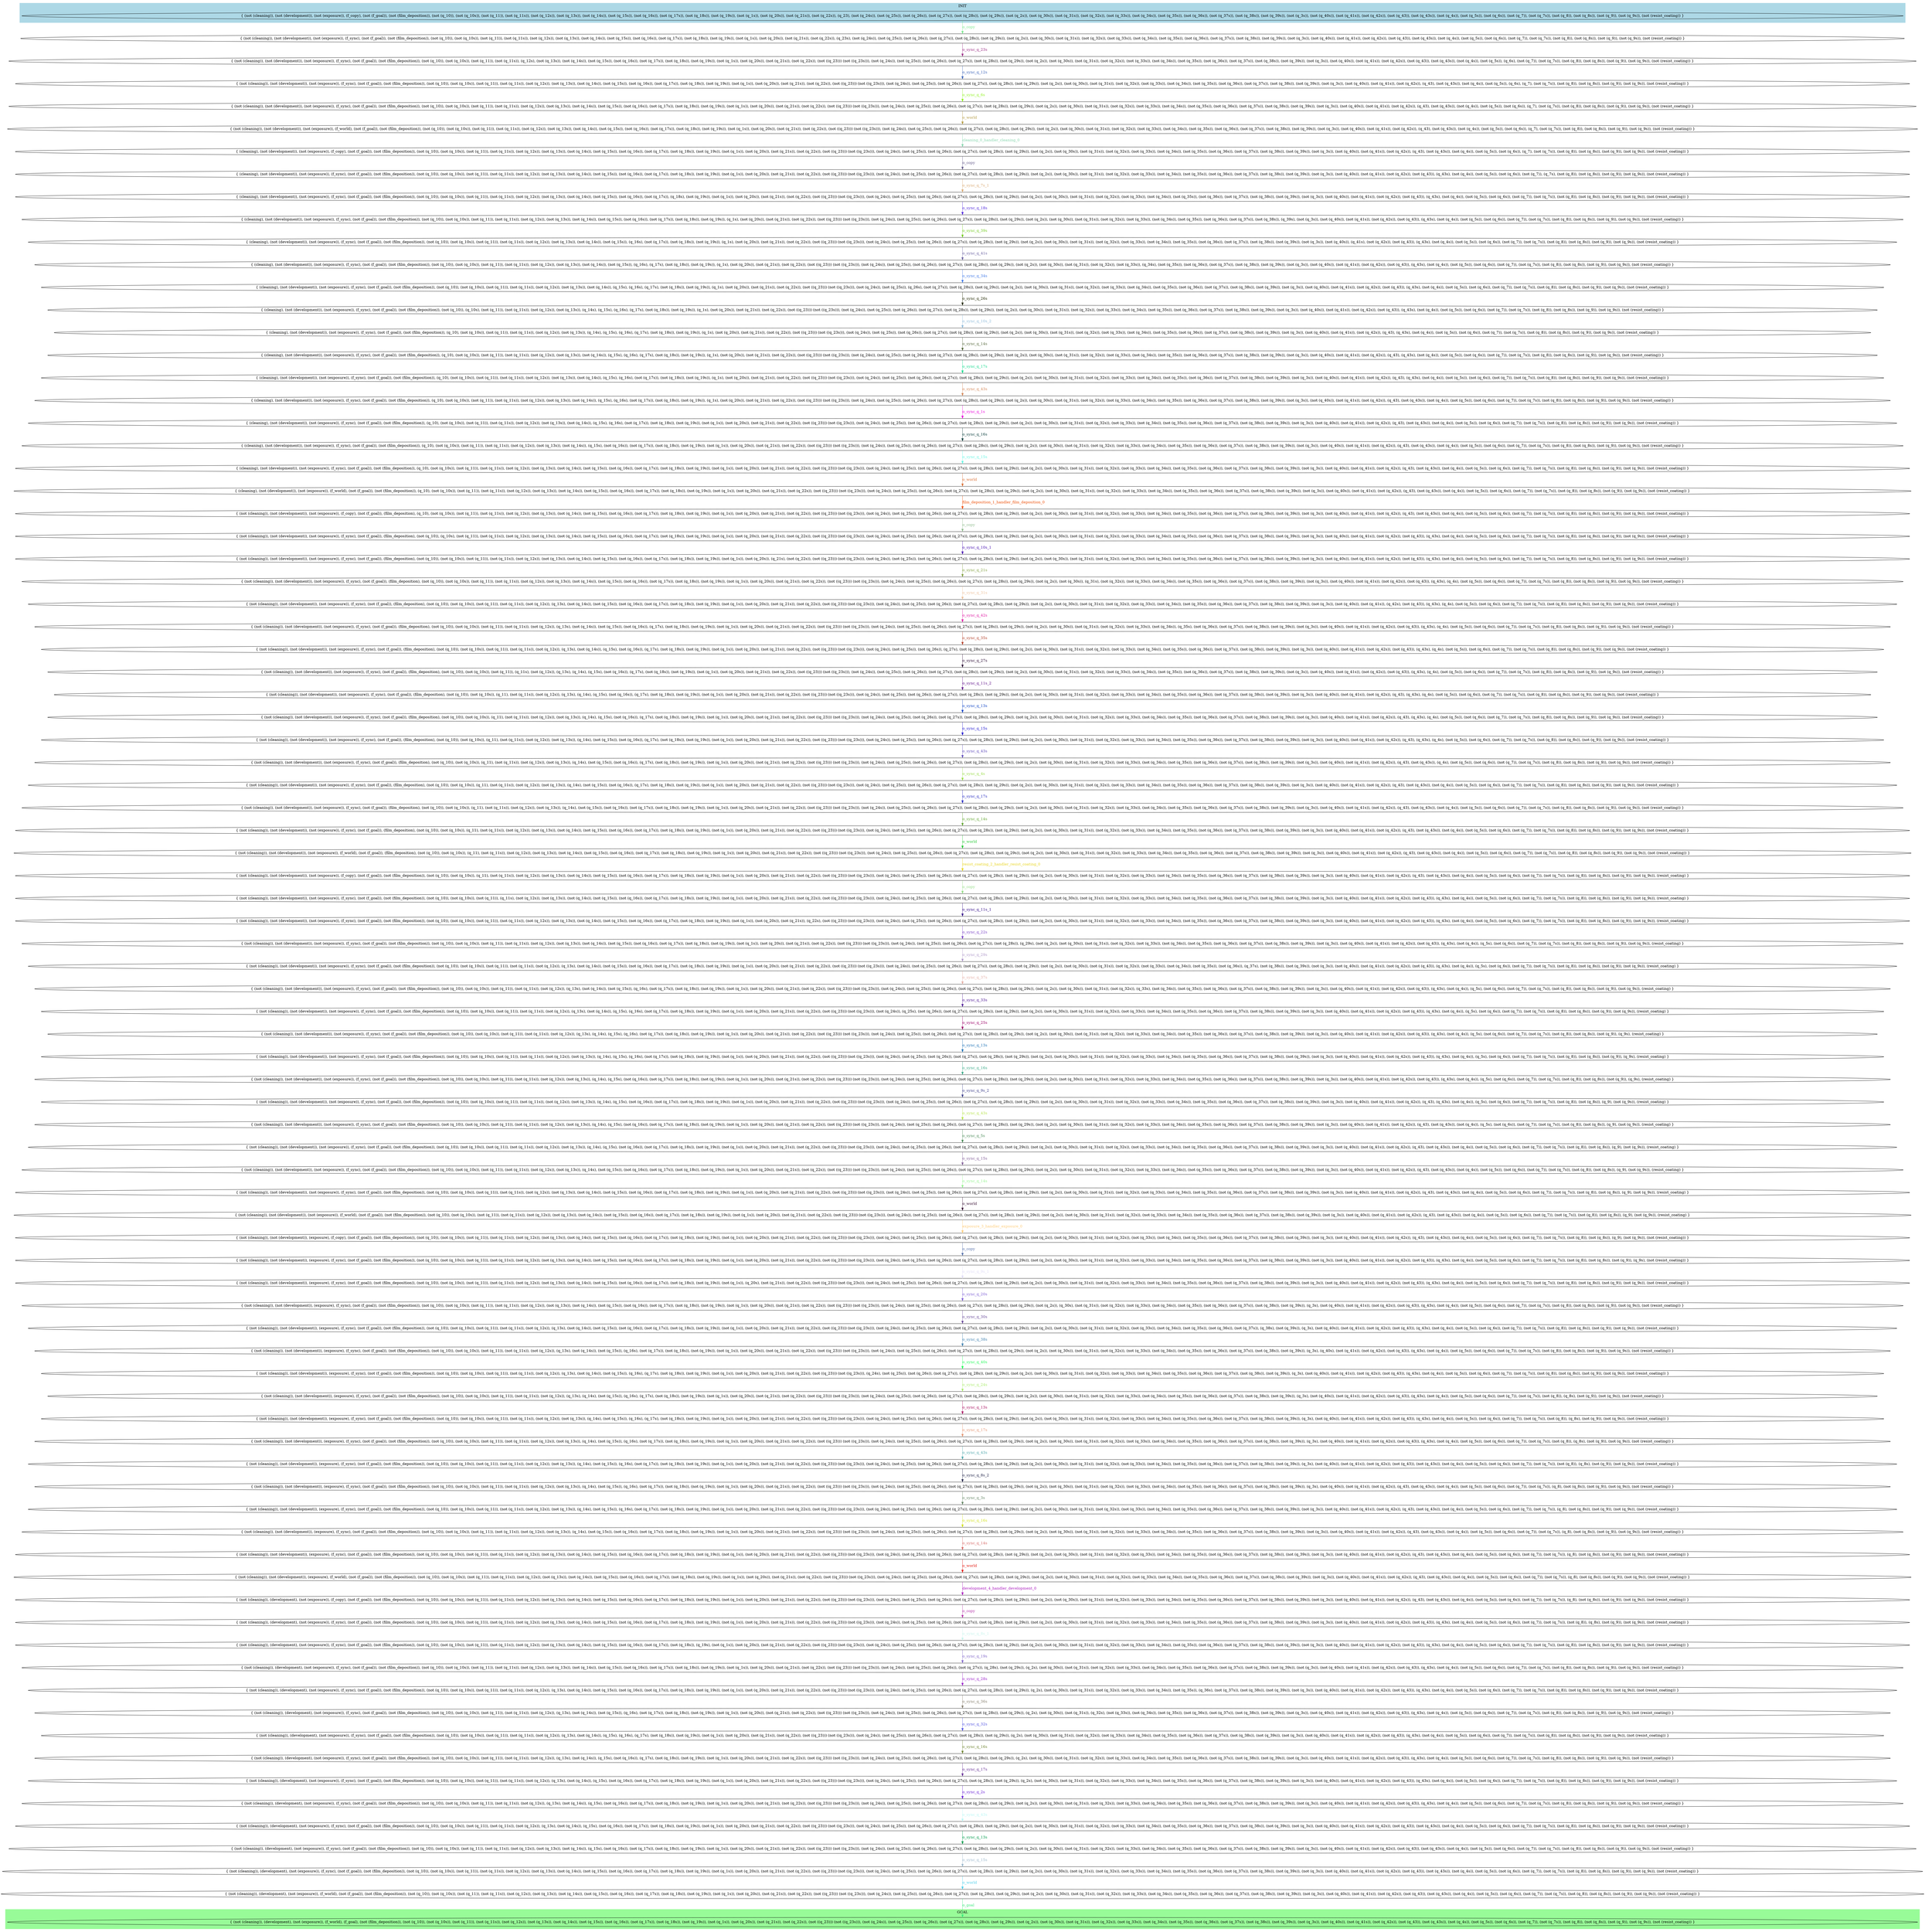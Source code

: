 digraph G {
0 [label="{ (not (cleaning)), (not (development)), (not (exposure)), (f_copy), (not (f_goal)), (not (film_deposition)), (not (q_10)), (not (q_10s)), (not (q_11)), (not (q_11s)), (not (q_12s)), (not (q_13s)), (not (q_14s)), (not (q_15s)), (not (q_16s)), (not (q_17s)), (not (q_18s)), (not (q_19s)), (not (q_1s)), (not (q_20s)), (not (q_21s)), (not (q_22s)), (q_23), (not (q_24s)), (not (q_25s)), (not (q_26s)), (not (q_27s)), (not (q_28s)), (not (q_29s)), (not (q_2s)), (not (q_30s)), (not (q_31s)), (not (q_32s)), (not (q_33s)), (not (q_34s)), (not (q_35s)), (not (q_36s)), (not (q_37s)), (not (q_38s)), (not (q_39s)), (not (q_3s)), (not (q_40s)), (not (q_41s)), (not (q_42s)), (not (q_43)), (not (q_43s)), (not (q_4s)), (not (q_5s)), (not (q_6s)), (not (q_7)), (not (q_7s)), (not (q_8)), (not (q_8s)), (not (q_9)), (not (q_9s)), (not (resist_coating)) }"];
1 [label="{ (not (cleaning)), (not (development)), (not (exposure)), (f_sync), (not (f_goal)), (not (film_deposition)), (not (q_10)), (not (q_10s)), (not (q_11)), (not (q_11s)), (not (q_12s)), (not (q_13s)), (not (q_14s)), (not (q_15s)), (not (q_16s)), (not (q_17s)), (not (q_18s)), (not (q_19s)), (not (q_1s)), (not (q_20s)), (not (q_21s)), (not (q_22s)), (q_23s), (not (q_24s)), (not (q_25s)), (not (q_26s)), (not (q_27s)), (not (q_28s)), (not (q_29s)), (not (q_2s)), (not (q_30s)), (not (q_31s)), (not (q_32s)), (not (q_33s)), (not (q_34s)), (not (q_35s)), (not (q_36s)), (not (q_37s)), (not (q_38s)), (not (q_39s)), (not (q_3s)), (not (q_40s)), (not (q_41s)), (not (q_42s)), (not (q_43)), (not (q_43s)), (not (q_4s)), (not (q_5s)), (not (q_6s)), (not (q_7)), (not (q_7s)), (not (q_8)), (not (q_8s)), (not (q_9)), (not (q_9s)), (not (resist_coating)) }"];
2 [label="{ (not (cleaning)), (not (development)), (not (exposure)), (f_sync), (not (f_goal)), (not (film_deposition)), (not (q_10)), (not (q_10s)), (not (q_11)), (not (q_11s)), (q_12s), (not (q_13s)), (not (q_14s)), (not (q_15s)), (not (q_16s)), (not (q_17s)), (not (q_18s)), (not (q_19s)), (not (q_1s)), (not (q_20s)), (not (q_21s)), (not (q_22s)), (not ((q_23))) (not ((q_23s))), (not (q_24s)), (not (q_25s)), (not (q_26s)), (not (q_27s)), (not (q_28s)), (not (q_29s)), (not (q_2s)), (not (q_30s)), (not (q_31s)), (not (q_32s)), (not (q_33s)), (not (q_34s)), (not (q_35s)), (not (q_36s)), (not (q_37s)), (not (q_38s)), (not (q_39s)), (not (q_3s)), (not (q_40s)), (not (q_41s)), (not (q_42s)), (not (q_43)), (not (q_43s)), (not (q_4s)), (not (q_5s)), (q_6s), (not (q_7)), (not (q_7s)), (not (q_8)), (not (q_8s)), (not (q_9)), (not (q_9s)), (not (resist_coating)) }"];
3 [label="{ (not (cleaning)), (not (development)), (not (exposure)), (f_sync), (not (f_goal)), (not (film_deposition)), (not (q_10)), (not (q_10s)), (not (q_11)), (not (q_11s)), (not (q_12s)), (not (q_13s)), (not (q_14s)), (not (q_15s)), (not (q_16s)), (not (q_17s)), (not (q_18s)), (not (q_19s)), (not (q_1s)), (not (q_20s)), (not (q_21s)), (not (q_22s)), (not ((q_23))) (not ((q_23s))), (not (q_24s)), (not (q_25s)), (not (q_26s)), (not (q_27s)), (not (q_28s)), (not (q_29s)), (not (q_2s)), (not (q_30s)), (not (q_31s)), (not (q_32s)), (not (q_33s)), (not (q_34s)), (not (q_35s)), (not (q_36s)), (not (q_37s)), (not (q_38s)), (not (q_39s)), (not (q_3s)), (not (q_40s)), (not (q_41s)), (not (q_42s)), (q_43), (not (q_43s)), (not (q_4s)), (not (q_5s)), (q_6s), (q_7), (not (q_7s)), (not (q_8)), (not (q_8s)), (not (q_9)), (not (q_9s)), (not (resist_coating)) }"];
4 [label="{ (not (cleaning)), (not (development)), (not (exposure)), (f_sync), (not (f_goal)), (not (film_deposition)), (not (q_10)), (not (q_10s)), (not (q_11)), (not (q_11s)), (not (q_12s)), (not (q_13s)), (not (q_14s)), (not (q_15s)), (not (q_16s)), (not (q_17s)), (not (q_18s)), (not (q_19s)), (not (q_1s)), (not (q_20s)), (not (q_21s)), (not (q_22s)), (not ((q_23))) (not ((q_23s))), (not (q_24s)), (not (q_25s)), (not (q_26s)), (not (q_27s)), (not (q_28s)), (not (q_29s)), (not (q_2s)), (not (q_30s)), (not (q_31s)), (not (q_32s)), (not (q_33s)), (not (q_34s)), (not (q_35s)), (not (q_36s)), (not (q_37s)), (not (q_38s)), (not (q_39s)), (not (q_3s)), (not (q_40s)), (not (q_41s)), (not (q_42s)), (q_43), (not (q_43s)), (not (q_4s)), (not (q_5s)), (not (q_6s)), (q_7), (not (q_7s)), (not (q_8)), (not (q_8s)), (not (q_9)), (not (q_9s)), (not (resist_coating)) }"];
5 [label="{ (not (cleaning)), (not (development)), (not (exposure)), (f_world), (not (f_goal)), (not (film_deposition)), (not (q_10)), (not (q_10s)), (not (q_11)), (not (q_11s)), (not (q_12s)), (not (q_13s)), (not (q_14s)), (not (q_15s)), (not (q_16s)), (not (q_17s)), (not (q_18s)), (not (q_19s)), (not (q_1s)), (not (q_20s)), (not (q_21s)), (not (q_22s)), (not ((q_23))) (not ((q_23s))), (not (q_24s)), (not (q_25s)), (not (q_26s)), (not (q_27s)), (not (q_28s)), (not (q_29s)), (not (q_2s)), (not (q_30s)), (not (q_31s)), (not (q_32s)), (not (q_33s)), (not (q_34s)), (not (q_35s)), (not (q_36s)), (not (q_37s)), (not (q_38s)), (not (q_39s)), (not (q_3s)), (not (q_40s)), (not (q_41s)), (not (q_42s)), (q_43), (not (q_43s)), (not (q_4s)), (not (q_5s)), (not (q_6s)), (q_7), (not (q_7s)), (not (q_8)), (not (q_8s)), (not (q_9)), (not (q_9s)), (not (resist_coating)) }"];
6 [label="{ (cleaning), (not (development)), (not (exposure)), (f_copy), (not (f_goal)), (not (film_deposition)), (not (q_10)), (not (q_10s)), (not (q_11)), (not (q_11s)), (not (q_12s)), (not (q_13s)), (not (q_14s)), (not (q_15s)), (not (q_16s)), (not (q_17s)), (not (q_18s)), (not (q_19s)), (not (q_1s)), (not (q_20s)), (not (q_21s)), (not (q_22s)), (not ((q_23))) (not ((q_23s))), (not (q_24s)), (not (q_25s)), (not (q_26s)), (not (q_27s)), (not (q_28s)), (not (q_29s)), (not (q_2s)), (not (q_30s)), (not (q_31s)), (not (q_32s)), (not (q_33s)), (not (q_34s)), (not (q_35s)), (not (q_36s)), (not (q_37s)), (not (q_38s)), (not (q_39s)), (not (q_3s)), (not (q_40s)), (not (q_41s)), (not (q_42s)), (q_43), (not (q_43s)), (not (q_4s)), (not (q_5s)), (not (q_6s)), (q_7), (not (q_7s)), (not (q_8)), (not (q_8s)), (not (q_9)), (not (q_9s)), (not (resist_coating)) }"];
7 [label="{ (cleaning), (not (development)), (not (exposure)), (f_sync), (not (f_goal)), (not (film_deposition)), (not (q_10)), (not (q_10s)), (not (q_11)), (not (q_11s)), (not (q_12s)), (not (q_13s)), (not (q_14s)), (not (q_15s)), (not (q_16s)), (not (q_17s)), (not (q_18s)), (not (q_19s)), (not (q_1s)), (not (q_20s)), (not (q_21s)), (not (q_22s)), (not ((q_23))) (not ((q_23s))), (not (q_24s)), (not (q_25s)), (not (q_26s)), (not (q_27s)), (not (q_28s)), (not (q_29s)), (not (q_2s)), (not (q_30s)), (not (q_31s)), (not (q_32s)), (not (q_33s)), (not (q_34s)), (not (q_35s)), (not (q_36s)), (not (q_37s)), (not (q_38s)), (not (q_39s)), (not (q_3s)), (not (q_40s)), (not (q_41s)), (not (q_42s)), (not (q_43)), (q_43s), (not (q_4s)), (not (q_5s)), (not (q_6s)), (not (q_7)), (q_7s), (not (q_8)), (not (q_8s)), (not (q_9)), (not (q_9s)), (not (resist_coating)) }"];
8 [label="{ (cleaning), (not (development)), (not (exposure)), (f_sync), (not (f_goal)), (not (film_deposition)), (not (q_10)), (not (q_10s)), (not (q_11)), (not (q_11s)), (not (q_12s)), (not (q_13s)), (not (q_14s)), (not (q_15s)), (not (q_16s)), (not (q_17s)), (q_18s), (not (q_19s)), (not (q_1s)), (not (q_20s)), (not (q_21s)), (not (q_22s)), (not ((q_23))) (not ((q_23s))), (not (q_24s)), (not (q_25s)), (not (q_26s)), (not (q_27s)), (not (q_28s)), (not (q_29s)), (not (q_2s)), (not (q_30s)), (not (q_31s)), (not (q_32s)), (not (q_33s)), (not (q_34s)), (not (q_35s)), (not (q_36s)), (not (q_37s)), (not (q_38s)), (not (q_39s)), (not (q_3s)), (not (q_40s)), (not (q_41s)), (not (q_42s)), (not (q_43)), (q_43s), (not (q_4s)), (not (q_5s)), (not (q_6s)), (not (q_7)), (not (q_7s)), (not (q_8)), (not (q_8s)), (not (q_9)), (not (q_9s)), (not (resist_coating)) }"];
9 [label="{ (cleaning), (not (development)), (not (exposure)), (f_sync), (not (f_goal)), (not (film_deposition)), (not (q_10)), (not (q_10s)), (not (q_11)), (not (q_11s)), (not (q_12s)), (not (q_13s)), (not (q_14s)), (not (q_15s)), (not (q_16s)), (not (q_17s)), (not (q_18s)), (not (q_19s)), (q_1s), (not (q_20s)), (not (q_21s)), (not (q_22s)), (not ((q_23))) (not ((q_23s))), (not (q_24s)), (not (q_25s)), (not (q_26s)), (not (q_27s)), (not (q_28s)), (not (q_29s)), (not (q_2s)), (not (q_30s)), (not (q_31s)), (not (q_32s)), (not (q_33s)), (not (q_34s)), (not (q_35s)), (not (q_36s)), (not (q_37s)), (not (q_38s)), (q_39s), (not (q_3s)), (not (q_40s)), (not (q_41s)), (not (q_42s)), (not (q_43)), (q_43s), (not (q_4s)), (not (q_5s)), (not (q_6s)), (not (q_7)), (not (q_7s)), (not (q_8)), (not (q_8s)), (not (q_9)), (not (q_9s)), (not (resist_coating)) }"];
10 [label="{ (cleaning), (not (development)), (not (exposure)), (f_sync), (not (f_goal)), (not (film_deposition)), (not (q_10)), (not (q_10s)), (not (q_11)), (not (q_11s)), (not (q_12s)), (not (q_13s)), (not (q_14s)), (not (q_15s)), (q_16s), (not (q_17s)), (not (q_18s)), (not (q_19s)), (q_1s), (not (q_20s)), (not (q_21s)), (not (q_22s)), (not ((q_23))) (not ((q_23s))), (not (q_24s)), (not (q_25s)), (not (q_26s)), (not (q_27s)), (not (q_28s)), (not (q_29s)), (not (q_2s)), (not (q_30s)), (not (q_31s)), (not (q_32s)), (not (q_33s)), (not (q_34s)), (not (q_35s)), (not (q_36s)), (not (q_37s)), (not (q_38s)), (not (q_39s)), (not (q_3s)), (not (q_40s)), (q_41s), (not (q_42s)), (not (q_43)), (q_43s), (not (q_4s)), (not (q_5s)), (not (q_6s)), (not (q_7)), (not (q_7s)), (not (q_8)), (not (q_8s)), (not (q_9)), (not (q_9s)), (not (resist_coating)) }"];
11 [label="{ (cleaning), (not (development)), (not (exposure)), (f_sync), (not (f_goal)), (not (film_deposition)), (not (q_10)), (not (q_10s)), (not (q_11)), (not (q_11s)), (not (q_12s)), (not (q_13s)), (not (q_14s)), (not (q_15s)), (q_16s), (q_17s), (not (q_18s)), (not (q_19s)), (q_1s), (not (q_20s)), (not (q_21s)), (not (q_22s)), (not ((q_23))) (not ((q_23s))), (not (q_24s)), (not (q_25s)), (not (q_26s)), (not (q_27s)), (not (q_28s)), (not (q_29s)), (not (q_2s)), (not (q_30s)), (not (q_31s)), (not (q_32s)), (not (q_33s)), (q_34s), (not (q_35s)), (not (q_36s)), (not (q_37s)), (not (q_38s)), (not (q_39s)), (not (q_3s)), (not (q_40s)), (not (q_41s)), (not (q_42s)), (not (q_43)), (q_43s), (not (q_4s)), (not (q_5s)), (not (q_6s)), (not (q_7)), (not (q_7s)), (not (q_8)), (not (q_8s)), (not (q_9)), (not (q_9s)), (not (resist_coating)) }"];
12 [label="{ (cleaning), (not (development)), (not (exposure)), (f_sync), (not (f_goal)), (not (film_deposition)), (not (q_10)), (not (q_10s)), (not (q_11)), (not (q_11s)), (not (q_12s)), (not (q_13s)), (not (q_14s)), (q_15s), (q_16s), (q_17s), (not (q_18s)), (not (q_19s)), (q_1s), (not (q_20s)), (not (q_21s)), (not (q_22s)), (not ((q_23))) (not ((q_23s))), (not (q_24s)), (not (q_25s)), (q_26s), (not (q_27s)), (not (q_28s)), (not (q_29s)), (not (q_2s)), (not (q_30s)), (not (q_31s)), (not (q_32s)), (not (q_33s)), (not (q_34s)), (not (q_35s)), (not (q_36s)), (not (q_37s)), (not (q_38s)), (not (q_39s)), (not (q_3s)), (not (q_40s)), (not (q_41s)), (not (q_42s)), (not (q_43)), (q_43s), (not (q_4s)), (not (q_5s)), (not (q_6s)), (not (q_7)), (not (q_7s)), (not (q_8)), (not (q_8s)), (not (q_9)), (not (q_9s)), (not (resist_coating)) }"];
13 [label="{ (cleaning), (not (development)), (not (exposure)), (f_sync), (not (f_goal)), (not (film_deposition)), (not (q_10)), (q_10s), (not (q_11)), (not (q_11s)), (not (q_12s)), (not (q_13s)), (q_14s), (q_15s), (q_16s), (q_17s), (not (q_18s)), (not (q_19s)), (q_1s), (not (q_20s)), (not (q_21s)), (not (q_22s)), (not ((q_23))) (not ((q_23s))), (not (q_24s)), (not (q_25s)), (not (q_26s)), (not (q_27s)), (not (q_28s)), (not (q_29s)), (not (q_2s)), (not (q_30s)), (not (q_31s)), (not (q_32s)), (not (q_33s)), (not (q_34s)), (not (q_35s)), (not (q_36s)), (not (q_37s)), (not (q_38s)), (not (q_39s)), (not (q_3s)), (not (q_40s)), (not (q_41s)), (not (q_42s)), (not (q_43)), (q_43s), (not (q_4s)), (not (q_5s)), (not (q_6s)), (not (q_7)), (not (q_7s)), (not (q_8)), (not (q_8s)), (not (q_9)), (not (q_9s)), (not (resist_coating)) }"];
14 [label="{ (cleaning), (not (development)), (not (exposure)), (f_sync), (not (f_goal)), (not (film_deposition)), (q_10), (not (q_10s)), (not (q_11)), (not (q_11s)), (not (q_12s)), (not (q_13s)), (q_14s), (q_15s), (q_16s), (q_17s), (not (q_18s)), (not (q_19s)), (q_1s), (not (q_20s)), (not (q_21s)), (not (q_22s)), (not ((q_23))) (not ((q_23s))), (not (q_24s)), (not (q_25s)), (not (q_26s)), (not (q_27s)), (not (q_28s)), (not (q_29s)), (not (q_2s)), (not (q_30s)), (not (q_31s)), (not (q_32s)), (not (q_33s)), (not (q_34s)), (not (q_35s)), (not (q_36s)), (not (q_37s)), (not (q_38s)), (not (q_39s)), (not (q_3s)), (not (q_40s)), (not (q_41s)), (not (q_42s)), (q_43), (q_43s), (not (q_4s)), (not (q_5s)), (not (q_6s)), (not (q_7)), (not (q_7s)), (not (q_8)), (not (q_8s)), (not (q_9)), (not (q_9s)), (not (resist_coating)) }"];
15 [label="{ (cleaning), (not (development)), (not (exposure)), (f_sync), (not (f_goal)), (not (film_deposition)), (q_10), (not (q_10s)), (not (q_11)), (not (q_11s)), (not (q_12s)), (not (q_13s)), (not (q_14s)), (q_15s), (q_16s), (q_17s), (not (q_18s)), (not (q_19s)), (q_1s), (not (q_20s)), (not (q_21s)), (not (q_22s)), (not ((q_23))) (not ((q_23s))), (not (q_24s)), (not (q_25s)), (not (q_26s)), (not (q_27s)), (not (q_28s)), (not (q_29s)), (not (q_2s)), (not (q_30s)), (not (q_31s)), (not (q_32s)), (not (q_33s)), (not (q_34s)), (not (q_35s)), (not (q_36s)), (not (q_37s)), (not (q_38s)), (not (q_39s)), (not (q_3s)), (not (q_40s)), (not (q_41s)), (not (q_42s)), (q_43), (q_43s), (not (q_4s)), (not (q_5s)), (not (q_6s)), (not (q_7)), (not (q_7s)), (not (q_8)), (not (q_8s)), (not (q_9)), (not (q_9s)), (not (resist_coating)) }"];
16 [label="{ (cleaning), (not (development)), (not (exposure)), (f_sync), (not (f_goal)), (not (film_deposition)), (q_10), (not (q_10s)), (not (q_11)), (not (q_11s)), (not (q_12s)), (not (q_13s)), (not (q_14s)), (q_15s), (q_16s), (not (q_17s)), (not (q_18s)), (not (q_19s)), (q_1s), (not (q_20s)), (not (q_21s)), (not (q_22s)), (not ((q_23))) (not ((q_23s))), (not (q_24s)), (not (q_25s)), (not (q_26s)), (not (q_27s)), (not (q_28s)), (not (q_29s)), (not (q_2s)), (not (q_30s)), (not (q_31s)), (not (q_32s)), (not (q_33s)), (not (q_34s)), (not (q_35s)), (not (q_36s)), (not (q_37s)), (not (q_38s)), (not (q_39s)), (not (q_3s)), (not (q_40s)), (not (q_41s)), (not (q_42s)), (q_43), (q_43s), (not (q_4s)), (not (q_5s)), (not (q_6s)), (not (q_7)), (not (q_7s)), (not (q_8)), (not (q_8s)), (not (q_9)), (not (q_9s)), (not (resist_coating)) }"];
17 [label="{ (cleaning), (not (development)), (not (exposure)), (f_sync), (not (f_goal)), (not (film_deposition)), (q_10), (not (q_10s)), (not (q_11)), (not (q_11s)), (not (q_12s)), (not (q_13s)), (not (q_14s)), (q_15s), (q_16s), (not (q_17s)), (not (q_18s)), (not (q_19s)), (q_1s), (not (q_20s)), (not (q_21s)), (not (q_22s)), (not ((q_23))) (not ((q_23s))), (not (q_24s)), (not (q_25s)), (not (q_26s)), (not (q_27s)), (not (q_28s)), (not (q_29s)), (not (q_2s)), (not (q_30s)), (not (q_31s)), (not (q_32s)), (not (q_33s)), (not (q_34s)), (not (q_35s)), (not (q_36s)), (not (q_37s)), (not (q_38s)), (not (q_39s)), (not (q_3s)), (not (q_40s)), (not (q_41s)), (not (q_42s)), (q_43), (not (q_43s)), (not (q_4s)), (not (q_5s)), (not (q_6s)), (not (q_7)), (not (q_7s)), (not (q_8)), (not (q_8s)), (not (q_9)), (not (q_9s)), (not (resist_coating)) }"];
18 [label="{ (cleaning), (not (development)), (not (exposure)), (f_sync), (not (f_goal)), (not (film_deposition)), (q_10), (not (q_10s)), (not (q_11)), (not (q_11s)), (not (q_12s)), (not (q_13s)), (not (q_14s)), (q_15s), (q_16s), (not (q_17s)), (not (q_18s)), (not (q_19s)), (not (q_1s)), (not (q_20s)), (not (q_21s)), (not (q_22s)), (not ((q_23))) (not ((q_23s))), (not (q_24s)), (not (q_25s)), (not (q_26s)), (not (q_27s)), (not (q_28s)), (not (q_29s)), (not (q_2s)), (not (q_30s)), (not (q_31s)), (not (q_32s)), (not (q_33s)), (not (q_34s)), (not (q_35s)), (not (q_36s)), (not (q_37s)), (not (q_38s)), (not (q_39s)), (not (q_3s)), (not (q_40s)), (not (q_41s)), (not (q_42s)), (q_43), (not (q_43s)), (not (q_4s)), (not (q_5s)), (not (q_6s)), (not (q_7)), (not (q_7s)), (not (q_8)), (not (q_8s)), (not (q_9)), (not (q_9s)), (not (resist_coating)) }"];
19 [label="{ (cleaning), (not (development)), (not (exposure)), (f_sync), (not (f_goal)), (not (film_deposition)), (q_10), (not (q_10s)), (not (q_11)), (not (q_11s)), (not (q_12s)), (not (q_13s)), (not (q_14s)), (q_15s), (not (q_16s)), (not (q_17s)), (not (q_18s)), (not (q_19s)), (not (q_1s)), (not (q_20s)), (not (q_21s)), (not (q_22s)), (not ((q_23))) (not ((q_23s))), (not (q_24s)), (not (q_25s)), (not (q_26s)), (not (q_27s)), (not (q_28s)), (not (q_29s)), (not (q_2s)), (not (q_30s)), (not (q_31s)), (not (q_32s)), (not (q_33s)), (not (q_34s)), (not (q_35s)), (not (q_36s)), (not (q_37s)), (not (q_38s)), (not (q_39s)), (not (q_3s)), (not (q_40s)), (not (q_41s)), (not (q_42s)), (q_43), (not (q_43s)), (not (q_4s)), (not (q_5s)), (not (q_6s)), (not (q_7)), (not (q_7s)), (not (q_8)), (not (q_8s)), (not (q_9)), (not (q_9s)), (not (resist_coating)) }"];
20 [label="{ (cleaning), (not (development)), (not (exposure)), (f_sync), (not (f_goal)), (not (film_deposition)), (q_10), (not (q_10s)), (not (q_11)), (not (q_11s)), (not (q_12s)), (not (q_13s)), (not (q_14s)), (not (q_15s)), (not (q_16s)), (not (q_17s)), (not (q_18s)), (not (q_19s)), (not (q_1s)), (not (q_20s)), (not (q_21s)), (not (q_22s)), (not ((q_23))) (not ((q_23s))), (not (q_24s)), (not (q_25s)), (not (q_26s)), (not (q_27s)), (not (q_28s)), (not (q_29s)), (not (q_2s)), (not (q_30s)), (not (q_31s)), (not (q_32s)), (not (q_33s)), (not (q_34s)), (not (q_35s)), (not (q_36s)), (not (q_37s)), (not (q_38s)), (not (q_39s)), (not (q_3s)), (not (q_40s)), (not (q_41s)), (not (q_42s)), (q_43), (not (q_43s)), (not (q_4s)), (not (q_5s)), (not (q_6s)), (not (q_7)), (not (q_7s)), (not (q_8)), (not (q_8s)), (not (q_9)), (not (q_9s)), (not (resist_coating)) }"];
21 [label="{ (cleaning), (not (development)), (not (exposure)), (f_world), (not (f_goal)), (not (film_deposition)), (q_10), (not (q_10s)), (not (q_11)), (not (q_11s)), (not (q_12s)), (not (q_13s)), (not (q_14s)), (not (q_15s)), (not (q_16s)), (not (q_17s)), (not (q_18s)), (not (q_19s)), (not (q_1s)), (not (q_20s)), (not (q_21s)), (not (q_22s)), (not ((q_23))) (not ((q_23s))), (not (q_24s)), (not (q_25s)), (not (q_26s)), (not (q_27s)), (not (q_28s)), (not (q_29s)), (not (q_2s)), (not (q_30s)), (not (q_31s)), (not (q_32s)), (not (q_33s)), (not (q_34s)), (not (q_35s)), (not (q_36s)), (not (q_37s)), (not (q_38s)), (not (q_39s)), (not (q_3s)), (not (q_40s)), (not (q_41s)), (not (q_42s)), (q_43), (not (q_43s)), (not (q_4s)), (not (q_5s)), (not (q_6s)), (not (q_7)), (not (q_7s)), (not (q_8)), (not (q_8s)), (not (q_9)), (not (q_9s)), (not (resist_coating)) }"];
22 [label="{ (not (cleaning)), (not (development)), (not (exposure)), (f_copy), (not (f_goal)), (film_deposition), (q_10), (not (q_10s)), (not (q_11)), (not (q_11s)), (not (q_12s)), (not (q_13s)), (not (q_14s)), (not (q_15s)), (not (q_16s)), (not (q_17s)), (not (q_18s)), (not (q_19s)), (not (q_1s)), (not (q_20s)), (not (q_21s)), (not (q_22s)), (not ((q_23))) (not ((q_23s))), (not (q_24s)), (not (q_25s)), (not (q_26s)), (not (q_27s)), (not (q_28s)), (not (q_29s)), (not (q_2s)), (not (q_30s)), (not (q_31s)), (not (q_32s)), (not (q_33s)), (not (q_34s)), (not (q_35s)), (not (q_36s)), (not (q_37s)), (not (q_38s)), (not (q_39s)), (not (q_3s)), (not (q_40s)), (not (q_41s)), (not (q_42s)), (q_43), (not (q_43s)), (not (q_4s)), (not (q_5s)), (not (q_6s)), (not (q_7)), (not (q_7s)), (not (q_8)), (not (q_8s)), (not (q_9)), (not (q_9s)), (not (resist_coating)) }"];
23 [label="{ (not (cleaning)), (not (development)), (not (exposure)), (f_sync), (not (f_goal)), (film_deposition), (not (q_10)), (q_10s), (not (q_11)), (not (q_11s)), (not (q_12s)), (not (q_13s)), (not (q_14s)), (not (q_15s)), (not (q_16s)), (not (q_17s)), (not (q_18s)), (not (q_19s)), (not (q_1s)), (not (q_20s)), (not (q_21s)), (not (q_22s)), (not ((q_23))) (not ((q_23s))), (not (q_24s)), (not (q_25s)), (not (q_26s)), (not (q_27s)), (not (q_28s)), (not (q_29s)), (not (q_2s)), (not (q_30s)), (not (q_31s)), (not (q_32s)), (not (q_33s)), (not (q_34s)), (not (q_35s)), (not (q_36s)), (not (q_37s)), (not (q_38s)), (not (q_39s)), (not (q_3s)), (not (q_40s)), (not (q_41s)), (not (q_42s)), (not (q_43)), (q_43s), (not (q_4s)), (not (q_5s)), (not (q_6s)), (not (q_7)), (not (q_7s)), (not (q_8)), (not (q_8s)), (not (q_9)), (not (q_9s)), (not (resist_coating)) }"];
24 [label="{ (not (cleaning)), (not (development)), (not (exposure)), (f_sync), (not (f_goal)), (film_deposition), (not (q_10)), (not (q_10s)), (not (q_11)), (not (q_11s)), (not (q_12s)), (not (q_13s)), (not (q_14s)), (not (q_15s)), (not (q_16s)), (not (q_17s)), (not (q_18s)), (not (q_19s)), (not (q_1s)), (not (q_20s)), (q_21s), (not (q_22s)), (not ((q_23))) (not ((q_23s))), (not (q_24s)), (not (q_25s)), (not (q_26s)), (not (q_27s)), (not (q_28s)), (not (q_29s)), (not (q_2s)), (not (q_30s)), (not (q_31s)), (not (q_32s)), (not (q_33s)), (not (q_34s)), (not (q_35s)), (not (q_36s)), (not (q_37s)), (not (q_38s)), (not (q_39s)), (not (q_3s)), (not (q_40s)), (not (q_41s)), (not (q_42s)), (not (q_43)), (q_43s), (not (q_4s)), (not (q_5s)), (not (q_6s)), (not (q_7)), (not (q_7s)), (not (q_8)), (not (q_8s)), (not (q_9)), (not (q_9s)), (not (resist_coating)) }"];
25 [label="{ (not (cleaning)), (not (development)), (not (exposure)), (f_sync), (not (f_goal)), (film_deposition), (not (q_10)), (not (q_10s)), (not (q_11)), (not (q_11s)), (not (q_12s)), (not (q_13s)), (not (q_14s)), (not (q_15s)), (not (q_16s)), (not (q_17s)), (not (q_18s)), (not (q_19s)), (not (q_1s)), (not (q_20s)), (not (q_21s)), (not (q_22s)), (not ((q_23))) (not ((q_23s))), (not (q_24s)), (not (q_25s)), (not (q_26s)), (not (q_27s)), (not (q_28s)), (not (q_29s)), (not (q_2s)), (not (q_30s)), (q_31s), (not (q_32s)), (not (q_33s)), (not (q_34s)), (not (q_35s)), (not (q_36s)), (not (q_37s)), (not (q_38s)), (not (q_39s)), (not (q_3s)), (not (q_40s)), (not (q_41s)), (not (q_42s)), (not (q_43)), (q_43s), (q_4s), (not (q_5s)), (not (q_6s)), (not (q_7)), (not (q_7s)), (not (q_8)), (not (q_8s)), (not (q_9)), (not (q_9s)), (not (resist_coating)) }"];
26 [label="{ (not (cleaning)), (not (development)), (not (exposure)), (f_sync), (not (f_goal)), (film_deposition), (not (q_10)), (not (q_10s)), (not (q_11)), (not (q_11s)), (not (q_12s)), (q_13s), (not (q_14s)), (not (q_15s)), (not (q_16s)), (not (q_17s)), (not (q_18s)), (not (q_19s)), (not (q_1s)), (not (q_20s)), (not (q_21s)), (not (q_22s)), (not ((q_23))) (not ((q_23s))), (not (q_24s)), (not (q_25s)), (not (q_26s)), (not (q_27s)), (not (q_28s)), (not (q_29s)), (not (q_2s)), (not (q_30s)), (not (q_31s)), (not (q_32s)), (not (q_33s)), (not (q_34s)), (not (q_35s)), (not (q_36s)), (not (q_37s)), (not (q_38s)), (not (q_39s)), (not (q_3s)), (not (q_40s)), (not (q_41s)), (q_42s), (not (q_43)), (q_43s), (q_4s), (not (q_5s)), (not (q_6s)), (not (q_7)), (not (q_7s)), (not (q_8)), (not (q_8s)), (not (q_9)), (not (q_9s)), (not (resist_coating)) }"];
27 [label="{ (not (cleaning)), (not (development)), (not (exposure)), (f_sync), (not (f_goal)), (film_deposition), (not (q_10)), (not (q_10s)), (not (q_11)), (not (q_11s)), (not (q_12s)), (q_13s), (not (q_14s)), (not (q_15s)), (not (q_16s)), (q_17s), (not (q_18s)), (not (q_19s)), (not (q_1s)), (not (q_20s)), (not (q_21s)), (not (q_22s)), (not ((q_23))) (not ((q_23s))), (not (q_24s)), (not (q_25s)), (not (q_26s)), (not (q_27s)), (not (q_28s)), (not (q_29s)), (not (q_2s)), (not (q_30s)), (not (q_31s)), (not (q_32s)), (not (q_33s)), (not (q_34s)), (q_35s), (not (q_36s)), (not (q_37s)), (not (q_38s)), (not (q_39s)), (not (q_3s)), (not (q_40s)), (not (q_41s)), (not (q_42s)), (not (q_43)), (q_43s), (q_4s), (not (q_5s)), (not (q_6s)), (not (q_7)), (not (q_7s)), (not (q_8)), (not (q_8s)), (not (q_9)), (not (q_9s)), (not (resist_coating)) }"];
28 [label="{ (not (cleaning)), (not (development)), (not (exposure)), (f_sync), (not (f_goal)), (film_deposition), (not (q_10)), (not (q_10s)), (not (q_11)), (not (q_11s)), (not (q_12s)), (q_13s), (not (q_14s)), (q_15s), (not (q_16s)), (q_17s), (not (q_18s)), (not (q_19s)), (not (q_1s)), (not (q_20s)), (not (q_21s)), (not (q_22s)), (not ((q_23))) (not ((q_23s))), (not (q_24s)), (not (q_25s)), (not (q_26s)), (q_27s), (not (q_28s)), (not (q_29s)), (not (q_2s)), (not (q_30s)), (not (q_31s)), (not (q_32s)), (not (q_33s)), (not (q_34s)), (not (q_35s)), (not (q_36s)), (not (q_37s)), (not (q_38s)), (not (q_39s)), (not (q_3s)), (not (q_40s)), (not (q_41s)), (not (q_42s)), (not (q_43)), (q_43s), (q_4s), (not (q_5s)), (not (q_6s)), (not (q_7)), (not (q_7s)), (not (q_8)), (not (q_8s)), (not (q_9)), (not (q_9s)), (not (resist_coating)) }"];
29 [label="{ (not (cleaning)), (not (development)), (not (exposure)), (f_sync), (not (f_goal)), (film_deposition), (not (q_10)), (not (q_10s)), (not (q_11)), (q_11s), (not (q_12s)), (q_13s), (q_14s), (q_15s), (not (q_16s)), (q_17s), (not (q_18s)), (not (q_19s)), (not (q_1s)), (not (q_20s)), (not (q_21s)), (not (q_22s)), (not ((q_23))) (not ((q_23s))), (not (q_24s)), (not (q_25s)), (not (q_26s)), (not (q_27s)), (not (q_28s)), (not (q_29s)), (not (q_2s)), (not (q_30s)), (not (q_31s)), (not (q_32s)), (not (q_33s)), (not (q_34s)), (not (q_35s)), (not (q_36s)), (not (q_37s)), (not (q_38s)), (not (q_39s)), (not (q_3s)), (not (q_40s)), (not (q_41s)), (not (q_42s)), (not (q_43)), (q_43s), (q_4s), (not (q_5s)), (not (q_6s)), (not (q_7)), (not (q_7s)), (not (q_8)), (not (q_8s)), (not (q_9)), (not (q_9s)), (not (resist_coating)) }"];
30 [label="{ (not (cleaning)), (not (development)), (not (exposure)), (f_sync), (not (f_goal)), (film_deposition), (not (q_10)), (not (q_10s)), (q_11), (not (q_11s)), (not (q_12s)), (q_13s), (q_14s), (q_15s), (not (q_16s)), (q_17s), (not (q_18s)), (not (q_19s)), (not (q_1s)), (not (q_20s)), (not (q_21s)), (not (q_22s)), (not ((q_23))) (not ((q_23s))), (not (q_24s)), (not (q_25s)), (not (q_26s)), (not (q_27s)), (not (q_28s)), (not (q_29s)), (not (q_2s)), (not (q_30s)), (not (q_31s)), (not (q_32s)), (not (q_33s)), (not (q_34s)), (not (q_35s)), (not (q_36s)), (not (q_37s)), (not (q_38s)), (not (q_39s)), (not (q_3s)), (not (q_40s)), (not (q_41s)), (not (q_42s)), (q_43), (q_43s), (q_4s), (not (q_5s)), (not (q_6s)), (not (q_7)), (not (q_7s)), (not (q_8)), (not (q_8s)), (not (q_9)), (not (q_9s)), (not (resist_coating)) }"];
31 [label="{ (not (cleaning)), (not (development)), (not (exposure)), (f_sync), (not (f_goal)), (film_deposition), (not (q_10)), (not (q_10s)), (q_11), (not (q_11s)), (not (q_12s)), (not (q_13s)), (q_14s), (q_15s), (not (q_16s)), (q_17s), (not (q_18s)), (not (q_19s)), (not (q_1s)), (not (q_20s)), (not (q_21s)), (not (q_22s)), (not ((q_23))) (not ((q_23s))), (not (q_24s)), (not (q_25s)), (not (q_26s)), (not (q_27s)), (not (q_28s)), (not (q_29s)), (not (q_2s)), (not (q_30s)), (not (q_31s)), (not (q_32s)), (not (q_33s)), (not (q_34s)), (not (q_35s)), (not (q_36s)), (not (q_37s)), (not (q_38s)), (not (q_39s)), (not (q_3s)), (not (q_40s)), (not (q_41s)), (not (q_42s)), (q_43), (q_43s), (q_4s), (not (q_5s)), (not (q_6s)), (not (q_7)), (not (q_7s)), (not (q_8)), (not (q_8s)), (not (q_9)), (not (q_9s)), (not (resist_coating)) }"];
32 [label="{ (not (cleaning)), (not (development)), (not (exposure)), (f_sync), (not (f_goal)), (film_deposition), (not (q_10)), (not (q_10s)), (q_11), (not (q_11s)), (not (q_12s)), (not (q_13s)), (q_14s), (not (q_15s)), (not (q_16s)), (q_17s), (not (q_18s)), (not (q_19s)), (not (q_1s)), (not (q_20s)), (not (q_21s)), (not (q_22s)), (not ((q_23))) (not ((q_23s))), (not (q_24s)), (not (q_25s)), (not (q_26s)), (not (q_27s)), (not (q_28s)), (not (q_29s)), (not (q_2s)), (not (q_30s)), (not (q_31s)), (not (q_32s)), (not (q_33s)), (not (q_34s)), (not (q_35s)), (not (q_36s)), (not (q_37s)), (not (q_38s)), (not (q_39s)), (not (q_3s)), (not (q_40s)), (not (q_41s)), (not (q_42s)), (q_43), (q_43s), (q_4s), (not (q_5s)), (not (q_6s)), (not (q_7)), (not (q_7s)), (not (q_8)), (not (q_8s)), (not (q_9)), (not (q_9s)), (not (resist_coating)) }"];
33 [label="{ (not (cleaning)), (not (development)), (not (exposure)), (f_sync), (not (f_goal)), (film_deposition), (not (q_10)), (not (q_10s)), (q_11), (not (q_11s)), (not (q_12s)), (not (q_13s)), (q_14s), (not (q_15s)), (not (q_16s)), (q_17s), (not (q_18s)), (not (q_19s)), (not (q_1s)), (not (q_20s)), (not (q_21s)), (not (q_22s)), (not ((q_23))) (not ((q_23s))), (not (q_24s)), (not (q_25s)), (not (q_26s)), (not (q_27s)), (not (q_28s)), (not (q_29s)), (not (q_2s)), (not (q_30s)), (not (q_31s)), (not (q_32s)), (not (q_33s)), (not (q_34s)), (not (q_35s)), (not (q_36s)), (not (q_37s)), (not (q_38s)), (not (q_39s)), (not (q_3s)), (not (q_40s)), (not (q_41s)), (not (q_42s)), (q_43), (not (q_43s)), (q_4s), (not (q_5s)), (not (q_6s)), (not (q_7)), (not (q_7s)), (not (q_8)), (not (q_8s)), (not (q_9)), (not (q_9s)), (not (resist_coating)) }"];
34 [label="{ (not (cleaning)), (not (development)), (not (exposure)), (f_sync), (not (f_goal)), (film_deposition), (not (q_10)), (not (q_10s)), (q_11), (not (q_11s)), (not (q_12s)), (not (q_13s)), (q_14s), (not (q_15s)), (not (q_16s)), (q_17s), (not (q_18s)), (not (q_19s)), (not (q_1s)), (not (q_20s)), (not (q_21s)), (not (q_22s)), (not ((q_23))) (not ((q_23s))), (not (q_24s)), (not (q_25s)), (not (q_26s)), (not (q_27s)), (not (q_28s)), (not (q_29s)), (not (q_2s)), (not (q_30s)), (not (q_31s)), (not (q_32s)), (not (q_33s)), (not (q_34s)), (not (q_35s)), (not (q_36s)), (not (q_37s)), (not (q_38s)), (not (q_39s)), (not (q_3s)), (not (q_40s)), (not (q_41s)), (not (q_42s)), (q_43), (not (q_43s)), (not (q_4s)), (not (q_5s)), (not (q_6s)), (not (q_7)), (not (q_7s)), (not (q_8)), (not (q_8s)), (not (q_9)), (not (q_9s)), (not (resist_coating)) }"];
35 [label="{ (not (cleaning)), (not (development)), (not (exposure)), (f_sync), (not (f_goal)), (film_deposition), (not (q_10)), (not (q_10s)), (q_11), (not (q_11s)), (not (q_12s)), (not (q_13s)), (q_14s), (not (q_15s)), (not (q_16s)), (not (q_17s)), (not (q_18s)), (not (q_19s)), (not (q_1s)), (not (q_20s)), (not (q_21s)), (not (q_22s)), (not ((q_23))) (not ((q_23s))), (not (q_24s)), (not (q_25s)), (not (q_26s)), (not (q_27s)), (not (q_28s)), (not (q_29s)), (not (q_2s)), (not (q_30s)), (not (q_31s)), (not (q_32s)), (not (q_33s)), (not (q_34s)), (not (q_35s)), (not (q_36s)), (not (q_37s)), (not (q_38s)), (not (q_39s)), (not (q_3s)), (not (q_40s)), (not (q_41s)), (not (q_42s)), (q_43), (not (q_43s)), (not (q_4s)), (not (q_5s)), (not (q_6s)), (not (q_7)), (not (q_7s)), (not (q_8)), (not (q_8s)), (not (q_9)), (not (q_9s)), (not (resist_coating)) }"];
36 [label="{ (not (cleaning)), (not (development)), (not (exposure)), (f_sync), (not (f_goal)), (film_deposition), (not (q_10)), (not (q_10s)), (q_11), (not (q_11s)), (not (q_12s)), (not (q_13s)), (not (q_14s)), (not (q_15s)), (not (q_16s)), (not (q_17s)), (not (q_18s)), (not (q_19s)), (not (q_1s)), (not (q_20s)), (not (q_21s)), (not (q_22s)), (not ((q_23))) (not ((q_23s))), (not (q_24s)), (not (q_25s)), (not (q_26s)), (not (q_27s)), (not (q_28s)), (not (q_29s)), (not (q_2s)), (not (q_30s)), (not (q_31s)), (not (q_32s)), (not (q_33s)), (not (q_34s)), (not (q_35s)), (not (q_36s)), (not (q_37s)), (not (q_38s)), (not (q_39s)), (not (q_3s)), (not (q_40s)), (not (q_41s)), (not (q_42s)), (q_43), (not (q_43s)), (not (q_4s)), (not (q_5s)), (not (q_6s)), (not (q_7)), (not (q_7s)), (not (q_8)), (not (q_8s)), (not (q_9)), (not (q_9s)), (not (resist_coating)) }"];
37 [label="{ (not (cleaning)), (not (development)), (not (exposure)), (f_world), (not (f_goal)), (film_deposition), (not (q_10)), (not (q_10s)), (q_11), (not (q_11s)), (not (q_12s)), (not (q_13s)), (not (q_14s)), (not (q_15s)), (not (q_16s)), (not (q_17s)), (not (q_18s)), (not (q_19s)), (not (q_1s)), (not (q_20s)), (not (q_21s)), (not (q_22s)), (not ((q_23))) (not ((q_23s))), (not (q_24s)), (not (q_25s)), (not (q_26s)), (not (q_27s)), (not (q_28s)), (not (q_29s)), (not (q_2s)), (not (q_30s)), (not (q_31s)), (not (q_32s)), (not (q_33s)), (not (q_34s)), (not (q_35s)), (not (q_36s)), (not (q_37s)), (not (q_38s)), (not (q_39s)), (not (q_3s)), (not (q_40s)), (not (q_41s)), (not (q_42s)), (q_43), (not (q_43s)), (not (q_4s)), (not (q_5s)), (not (q_6s)), (not (q_7)), (not (q_7s)), (not (q_8)), (not (q_8s)), (not (q_9)), (not (q_9s)), (not (resist_coating)) }"];
38 [label="{ (not (cleaning)), (not (development)), (not (exposure)), (f_copy), (not (f_goal)), (not (film_deposition)), (not (q_10)), (not (q_10s)), (q_11), (not (q_11s)), (not (q_12s)), (not (q_13s)), (not (q_14s)), (not (q_15s)), (not (q_16s)), (not (q_17s)), (not (q_18s)), (not (q_19s)), (not (q_1s)), (not (q_20s)), (not (q_21s)), (not (q_22s)), (not ((q_23))) (not ((q_23s))), (not (q_24s)), (not (q_25s)), (not (q_26s)), (not (q_27s)), (not (q_28s)), (not (q_29s)), (not (q_2s)), (not (q_30s)), (not (q_31s)), (not (q_32s)), (not (q_33s)), (not (q_34s)), (not (q_35s)), (not (q_36s)), (not (q_37s)), (not (q_38s)), (not (q_39s)), (not (q_3s)), (not (q_40s)), (not (q_41s)), (not (q_42s)), (q_43), (not (q_43s)), (not (q_4s)), (not (q_5s)), (not (q_6s)), (not (q_7)), (not (q_7s)), (not (q_8)), (not (q_8s)), (not (q_9)), (not (q_9s)), (resist_coating) }"];
39 [label="{ (not (cleaning)), (not (development)), (not (exposure)), (f_sync), (not (f_goal)), (not (film_deposition)), (not (q_10)), (not (q_10s)), (not (q_11)), (q_11s), (not (q_12s)), (not (q_13s)), (not (q_14s)), (not (q_15s)), (not (q_16s)), (not (q_17s)), (not (q_18s)), (not (q_19s)), (not (q_1s)), (not (q_20s)), (not (q_21s)), (not (q_22s)), (not ((q_23))) (not ((q_23s))), (not (q_24s)), (not (q_25s)), (not (q_26s)), (not (q_27s)), (not (q_28s)), (not (q_29s)), (not (q_2s)), (not (q_30s)), (not (q_31s)), (not (q_32s)), (not (q_33s)), (not (q_34s)), (not (q_35s)), (not (q_36s)), (not (q_37s)), (not (q_38s)), (not (q_39s)), (not (q_3s)), (not (q_40s)), (not (q_41s)), (not (q_42s)), (not (q_43)), (q_43s), (not (q_4s)), (not (q_5s)), (not (q_6s)), (not (q_7)), (not (q_7s)), (not (q_8)), (not (q_8s)), (not (q_9)), (not (q_9s)), (resist_coating) }"];
40 [label="{ (not (cleaning)), (not (development)), (not (exposure)), (f_sync), (not (f_goal)), (not (film_deposition)), (not (q_10)), (not (q_10s)), (not (q_11)), (not (q_11s)), (not (q_12s)), (not (q_13s)), (not (q_14s)), (not (q_15s)), (not (q_16s)), (not (q_17s)), (not (q_18s)), (not (q_19s)), (not (q_1s)), (not (q_20s)), (not (q_21s)), (q_22s), (not ((q_23))) (not ((q_23s))), (not (q_24s)), (not (q_25s)), (not (q_26s)), (not (q_27s)), (not (q_28s)), (not (q_29s)), (not (q_2s)), (not (q_30s)), (not (q_31s)), (not (q_32s)), (not (q_33s)), (not (q_34s)), (not (q_35s)), (not (q_36s)), (not (q_37s)), (not (q_38s)), (not (q_39s)), (not (q_3s)), (not (q_40s)), (not (q_41s)), (not (q_42s)), (not (q_43)), (q_43s), (not (q_4s)), (not (q_5s)), (not (q_6s)), (not (q_7)), (not (q_7s)), (not (q_8)), (not (q_8s)), (not (q_9)), (not (q_9s)), (resist_coating) }"];
41 [label="{ (not (cleaning)), (not (development)), (not (exposure)), (f_sync), (not (f_goal)), (not (film_deposition)), (not (q_10)), (not (q_10s)), (not (q_11)), (not (q_11s)), (not (q_12s)), (not (q_13s)), (not (q_14s)), (not (q_15s)), (not (q_16s)), (not (q_17s)), (not (q_18s)), (not (q_19s)), (not (q_1s)), (not (q_20s)), (not (q_21s)), (not (q_22s)), (not ((q_23))) (not ((q_23s))), (not (q_24s)), (not (q_25s)), (not (q_26s)), (not (q_27s)), (not (q_28s)), (q_29s), (not (q_2s)), (not (q_30s)), (not (q_31s)), (not (q_32s)), (not (q_33s)), (not (q_34s)), (not (q_35s)), (not (q_36s)), (not (q_37s)), (not (q_38s)), (not (q_39s)), (not (q_3s)), (not (q_40s)), (not (q_41s)), (not (q_42s)), (not (q_43)), (q_43s), (not (q_4s)), (q_5s), (not (q_6s)), (not (q_7)), (not (q_7s)), (not (q_8)), (not (q_8s)), (not (q_9)), (not (q_9s)), (resist_coating) }"];
42 [label="{ (not (cleaning)), (not (development)), (not (exposure)), (f_sync), (not (f_goal)), (not (film_deposition)), (not (q_10)), (not (q_10s)), (not (q_11)), (not (q_11s)), (not (q_12s)), (q_13s), (not (q_14s)), (not (q_15s)), (not (q_16s)), (not (q_17s)), (not (q_18s)), (not (q_19s)), (not (q_1s)), (not (q_20s)), (not (q_21s)), (not (q_22s)), (not ((q_23))) (not ((q_23s))), (not (q_24s)), (not (q_25s)), (not (q_26s)), (not (q_27s)), (not (q_28s)), (not (q_29s)), (not (q_2s)), (not (q_30s)), (not (q_31s)), (not (q_32s)), (not (q_33s)), (not (q_34s)), (not (q_35s)), (not (q_36s)), (q_37s), (not (q_38s)), (not (q_39s)), (not (q_3s)), (not (q_40s)), (not (q_41s)), (not (q_42s)), (not (q_43)), (q_43s), (not (q_4s)), (q_5s), (not (q_6s)), (not (q_7)), (not (q_7s)), (not (q_8)), (not (q_8s)), (not (q_9)), (not (q_9s)), (resist_coating) }"];
43 [label="{ (not (cleaning)), (not (development)), (not (exposure)), (f_sync), (not (f_goal)), (not (film_deposition)), (not (q_10)), (not (q_10s)), (not (q_11)), (not (q_11s)), (not (q_12s)), (q_13s), (not (q_14s)), (not (q_15s)), (q_16s), (not (q_17s)), (not (q_18s)), (not (q_19s)), (not (q_1s)), (not (q_20s)), (not (q_21s)), (not (q_22s)), (not ((q_23))) (not ((q_23s))), (not (q_24s)), (not (q_25s)), (not (q_26s)), (not (q_27s)), (not (q_28s)), (not (q_29s)), (not (q_2s)), (not (q_30s)), (not (q_31s)), (not (q_32s)), (q_33s), (not (q_34s)), (not (q_35s)), (not (q_36s)), (not (q_37s)), (not (q_38s)), (not (q_39s)), (not (q_3s)), (not (q_40s)), (not (q_41s)), (not (q_42s)), (not (q_43)), (q_43s), (not (q_4s)), (q_5s), (not (q_6s)), (not (q_7)), (not (q_7s)), (not (q_8)), (not (q_8s)), (not (q_9)), (not (q_9s)), (resist_coating) }"];
44 [label="{ (not (cleaning)), (not (development)), (not (exposure)), (f_sync), (not (f_goal)), (not (film_deposition)), (not (q_10)), (not (q_10s)), (not (q_11)), (not (q_11s)), (not (q_12s)), (q_13s), (not (q_14s)), (q_15s), (q_16s), (not (q_17s)), (not (q_18s)), (not (q_19s)), (not (q_1s)), (not (q_20s)), (not (q_21s)), (not (q_22s)), (not ((q_23))) (not ((q_23s))), (not (q_24s)), (q_25s), (not (q_26s)), (not (q_27s)), (not (q_28s)), (not (q_29s)), (not (q_2s)), (not (q_30s)), (not (q_31s)), (not (q_32s)), (not (q_33s)), (not (q_34s)), (not (q_35s)), (not (q_36s)), (not (q_37s)), (not (q_38s)), (not (q_39s)), (not (q_3s)), (not (q_40s)), (not (q_41s)), (not (q_42s)), (not (q_43)), (q_43s), (not (q_4s)), (q_5s), (not (q_6s)), (not (q_7)), (not (q_7s)), (not (q_8)), (not (q_8s)), (not (q_9)), (not (q_9s)), (resist_coating) }"];
45 [label="{ (not (cleaning)), (not (development)), (not (exposure)), (f_sync), (not (f_goal)), (not (film_deposition)), (not (q_10)), (not (q_10s)), (not (q_11)), (not (q_11s)), (not (q_12s)), (q_13s), (q_14s), (q_15s), (q_16s), (not (q_17s)), (not (q_18s)), (not (q_19s)), (not (q_1s)), (not (q_20s)), (not (q_21s)), (not (q_22s)), (not ((q_23))) (not ((q_23s))), (not (q_24s)), (not (q_25s)), (not (q_26s)), (not (q_27s)), (not (q_28s)), (not (q_29s)), (not (q_2s)), (not (q_30s)), (not (q_31s)), (not (q_32s)), (not (q_33s)), (not (q_34s)), (not (q_35s)), (not (q_36s)), (not (q_37s)), (not (q_38s)), (not (q_39s)), (not (q_3s)), (not (q_40s)), (not (q_41s)), (not (q_42s)), (not (q_43)), (q_43s), (not (q_4s)), (q_5s), (not (q_6s)), (not (q_7)), (not (q_7s)), (not (q_8)), (not (q_8s)), (not (q_9)), (q_9s), (resist_coating) }"];
46 [label="{ (not (cleaning)), (not (development)), (not (exposure)), (f_sync), (not (f_goal)), (not (film_deposition)), (not (q_10)), (not (q_10s)), (not (q_11)), (not (q_11s)), (not (q_12s)), (not (q_13s)), (q_14s), (q_15s), (q_16s), (not (q_17s)), (not (q_18s)), (not (q_19s)), (not (q_1s)), (not (q_20s)), (not (q_21s)), (not (q_22s)), (not ((q_23))) (not ((q_23s))), (not (q_24s)), (not (q_25s)), (not (q_26s)), (not (q_27s)), (not (q_28s)), (not (q_29s)), (not (q_2s)), (not (q_30s)), (not (q_31s)), (not (q_32s)), (not (q_33s)), (not (q_34s)), (not (q_35s)), (not (q_36s)), (not (q_37s)), (not (q_38s)), (not (q_39s)), (not (q_3s)), (not (q_40s)), (not (q_41s)), (not (q_42s)), (not (q_43)), (q_43s), (not (q_4s)), (q_5s), (not (q_6s)), (not (q_7)), (not (q_7s)), (not (q_8)), (not (q_8s)), (not (q_9)), (q_9s), (resist_coating) }"];
47 [label="{ (not (cleaning)), (not (development)), (not (exposure)), (f_sync), (not (f_goal)), (not (film_deposition)), (not (q_10)), (not (q_10s)), (not (q_11)), (not (q_11s)), (not (q_12s)), (not (q_13s)), (q_14s), (q_15s), (not (q_16s)), (not (q_17s)), (not (q_18s)), (not (q_19s)), (not (q_1s)), (not (q_20s)), (not (q_21s)), (not (q_22s)), (not ((q_23))) (not ((q_23s))), (not (q_24s)), (not (q_25s)), (not (q_26s)), (not (q_27s)), (not (q_28s)), (not (q_29s)), (not (q_2s)), (not (q_30s)), (not (q_31s)), (not (q_32s)), (not (q_33s)), (not (q_34s)), (not (q_35s)), (not (q_36s)), (not (q_37s)), (not (q_38s)), (not (q_39s)), (not (q_3s)), (not (q_40s)), (not (q_41s)), (not (q_42s)), (not (q_43)), (q_43s), (not (q_4s)), (q_5s), (not (q_6s)), (not (q_7)), (not (q_7s)), (not (q_8)), (not (q_8s)), (not (q_9)), (q_9s), (resist_coating) }"];
48 [label="{ (not (cleaning)), (not (development)), (not (exposure)), (f_sync), (not (f_goal)), (not (film_deposition)), (not (q_10)), (not (q_10s)), (not (q_11)), (not (q_11s)), (not (q_12s)), (not (q_13s)), (q_14s), (q_15s), (not (q_16s)), (not (q_17s)), (not (q_18s)), (not (q_19s)), (not (q_1s)), (not (q_20s)), (not (q_21s)), (not (q_22s)), (not ((q_23))) (not ((q_23s))), (not (q_24s)), (not (q_25s)), (not (q_26s)), (not (q_27s)), (not (q_28s)), (not (q_29s)), (not (q_2s)), (not (q_30s)), (not (q_31s)), (not (q_32s)), (not (q_33s)), (not (q_34s)), (not (q_35s)), (not (q_36s)), (not (q_37s)), (not (q_38s)), (not (q_39s)), (not (q_3s)), (not (q_40s)), (not (q_41s)), (not (q_42s)), (q_43), (q_43s), (not (q_4s)), (q_5s), (not (q_6s)), (not (q_7)), (not (q_7s)), (not (q_8)), (not (q_8s)), (q_9), (not (q_9s)), (resist_coating) }"];
49 [label="{ (not (cleaning)), (not (development)), (not (exposure)), (f_sync), (not (f_goal)), (not (film_deposition)), (not (q_10)), (not (q_10s)), (not (q_11)), (not (q_11s)), (not (q_12s)), (not (q_13s)), (q_14s), (q_15s), (not (q_16s)), (not (q_17s)), (not (q_18s)), (not (q_19s)), (not (q_1s)), (not (q_20s)), (not (q_21s)), (not (q_22s)), (not ((q_23))) (not ((q_23s))), (not (q_24s)), (not (q_25s)), (not (q_26s)), (not (q_27s)), (not (q_28s)), (not (q_29s)), (not (q_2s)), (not (q_30s)), (not (q_31s)), (not (q_32s)), (not (q_33s)), (not (q_34s)), (not (q_35s)), (not (q_36s)), (not (q_37s)), (not (q_38s)), (not (q_39s)), (not (q_3s)), (not (q_40s)), (not (q_41s)), (not (q_42s)), (q_43), (not (q_43s)), (not (q_4s)), (q_5s), (not (q_6s)), (not (q_7)), (not (q_7s)), (not (q_8)), (not (q_8s)), (q_9), (not (q_9s)), (resist_coating) }"];
50 [label="{ (not (cleaning)), (not (development)), (not (exposure)), (f_sync), (not (f_goal)), (not (film_deposition)), (not (q_10)), (not (q_10s)), (not (q_11)), (not (q_11s)), (not (q_12s)), (not (q_13s)), (q_14s), (q_15s), (not (q_16s)), (not (q_17s)), (not (q_18s)), (not (q_19s)), (not (q_1s)), (not (q_20s)), (not (q_21s)), (not (q_22s)), (not ((q_23))) (not ((q_23s))), (not (q_24s)), (not (q_25s)), (not (q_26s)), (not (q_27s)), (not (q_28s)), (not (q_29s)), (not (q_2s)), (not (q_30s)), (not (q_31s)), (not (q_32s)), (not (q_33s)), (not (q_34s)), (not (q_35s)), (not (q_36s)), (not (q_37s)), (not (q_38s)), (not (q_39s)), (not (q_3s)), (not (q_40s)), (not (q_41s)), (not (q_42s)), (q_43), (not (q_43s)), (not (q_4s)), (not (q_5s)), (not (q_6s)), (not (q_7)), (not (q_7s)), (not (q_8)), (not (q_8s)), (q_9), (not (q_9s)), (resist_coating) }"];
51 [label="{ (not (cleaning)), (not (development)), (not (exposure)), (f_sync), (not (f_goal)), (not (film_deposition)), (not (q_10)), (not (q_10s)), (not (q_11)), (not (q_11s)), (not (q_12s)), (not (q_13s)), (q_14s), (not (q_15s)), (not (q_16s)), (not (q_17s)), (not (q_18s)), (not (q_19s)), (not (q_1s)), (not (q_20s)), (not (q_21s)), (not (q_22s)), (not ((q_23))) (not ((q_23s))), (not (q_24s)), (not (q_25s)), (not (q_26s)), (not (q_27s)), (not (q_28s)), (not (q_29s)), (not (q_2s)), (not (q_30s)), (not (q_31s)), (not (q_32s)), (not (q_33s)), (not (q_34s)), (not (q_35s)), (not (q_36s)), (not (q_37s)), (not (q_38s)), (not (q_39s)), (not (q_3s)), (not (q_40s)), (not (q_41s)), (not (q_42s)), (q_43), (not (q_43s)), (not (q_4s)), (not (q_5s)), (not (q_6s)), (not (q_7)), (not (q_7s)), (not (q_8)), (not (q_8s)), (q_9), (not (q_9s)), (resist_coating) }"];
52 [label="{ (not (cleaning)), (not (development)), (not (exposure)), (f_sync), (not (f_goal)), (not (film_deposition)), (not (q_10)), (not (q_10s)), (not (q_11)), (not (q_11s)), (not (q_12s)), (not (q_13s)), (not (q_14s)), (not (q_15s)), (not (q_16s)), (not (q_17s)), (not (q_18s)), (not (q_19s)), (not (q_1s)), (not (q_20s)), (not (q_21s)), (not (q_22s)), (not ((q_23))) (not ((q_23s))), (not (q_24s)), (not (q_25s)), (not (q_26s)), (not (q_27s)), (not (q_28s)), (not (q_29s)), (not (q_2s)), (not (q_30s)), (not (q_31s)), (not (q_32s)), (not (q_33s)), (not (q_34s)), (not (q_35s)), (not (q_36s)), (not (q_37s)), (not (q_38s)), (not (q_39s)), (not (q_3s)), (not (q_40s)), (not (q_41s)), (not (q_42s)), (q_43), (not (q_43s)), (not (q_4s)), (not (q_5s)), (not (q_6s)), (not (q_7)), (not (q_7s)), (not (q_8)), (not (q_8s)), (q_9), (not (q_9s)), (resist_coating) }"];
53 [label="{ (not (cleaning)), (not (development)), (not (exposure)), (f_world), (not (f_goal)), (not (film_deposition)), (not (q_10)), (not (q_10s)), (not (q_11)), (not (q_11s)), (not (q_12s)), (not (q_13s)), (not (q_14s)), (not (q_15s)), (not (q_16s)), (not (q_17s)), (not (q_18s)), (not (q_19s)), (not (q_1s)), (not (q_20s)), (not (q_21s)), (not (q_22s)), (not ((q_23))) (not ((q_23s))), (not (q_24s)), (not (q_25s)), (not (q_26s)), (not (q_27s)), (not (q_28s)), (not (q_29s)), (not (q_2s)), (not (q_30s)), (not (q_31s)), (not (q_32s)), (not (q_33s)), (not (q_34s)), (not (q_35s)), (not (q_36s)), (not (q_37s)), (not (q_38s)), (not (q_39s)), (not (q_3s)), (not (q_40s)), (not (q_41s)), (not (q_42s)), (q_43), (not (q_43s)), (not (q_4s)), (not (q_5s)), (not (q_6s)), (not (q_7)), (not (q_7s)), (not (q_8)), (not (q_8s)), (q_9), (not (q_9s)), (resist_coating) }"];
54 [label="{ (not (cleaning)), (not (development)), (exposure), (f_copy), (not (f_goal)), (not (film_deposition)), (not (q_10)), (not (q_10s)), (not (q_11)), (not (q_11s)), (not (q_12s)), (not (q_13s)), (not (q_14s)), (not (q_15s)), (not (q_16s)), (not (q_17s)), (not (q_18s)), (not (q_19s)), (not (q_1s)), (not (q_20s)), (not (q_21s)), (not (q_22s)), (not ((q_23))) (not ((q_23s))), (not (q_24s)), (not (q_25s)), (not (q_26s)), (not (q_27s)), (not (q_28s)), (not (q_29s)), (not (q_2s)), (not (q_30s)), (not (q_31s)), (not (q_32s)), (not (q_33s)), (not (q_34s)), (not (q_35s)), (not (q_36s)), (not (q_37s)), (not (q_38s)), (not (q_39s)), (not (q_3s)), (not (q_40s)), (not (q_41s)), (not (q_42s)), (q_43), (not (q_43s)), (not (q_4s)), (not (q_5s)), (not (q_6s)), (not (q_7)), (not (q_7s)), (not (q_8)), (not (q_8s)), (q_9), (not (q_9s)), (not (resist_coating)) }"];
55 [label="{ (not (cleaning)), (not (development)), (exposure), (f_sync), (not (f_goal)), (not (film_deposition)), (not (q_10)), (not (q_10s)), (not (q_11)), (not (q_11s)), (not (q_12s)), (not (q_13s)), (not (q_14s)), (not (q_15s)), (not (q_16s)), (not (q_17s)), (not (q_18s)), (not (q_19s)), (not (q_1s)), (not (q_20s)), (not (q_21s)), (not (q_22s)), (not ((q_23))) (not ((q_23s))), (not (q_24s)), (not (q_25s)), (not (q_26s)), (not (q_27s)), (not (q_28s)), (not (q_29s)), (not (q_2s)), (not (q_30s)), (not (q_31s)), (not (q_32s)), (not (q_33s)), (not (q_34s)), (not (q_35s)), (not (q_36s)), (not (q_37s)), (not (q_38s)), (not (q_39s)), (not (q_3s)), (not (q_40s)), (not (q_41s)), (not (q_42s)), (not (q_43)), (q_43s), (not (q_4s)), (not (q_5s)), (not (q_6s)), (not (q_7)), (not (q_7s)), (not (q_8)), (not (q_8s)), (not (q_9)), (q_9s), (not (resist_coating)) }"];
56 [label="{ (not (cleaning)), (not (development)), (exposure), (f_sync), (not (f_goal)), (not (film_deposition)), (not (q_10)), (not (q_10s)), (not (q_11)), (not (q_11s)), (not (q_12s)), (not (q_13s)), (not (q_14s)), (not (q_15s)), (not (q_16s)), (not (q_17s)), (not (q_18s)), (not (q_19s)), (not (q_1s)), (q_20s), (not (q_21s)), (not (q_22s)), (not ((q_23))) (not ((q_23s))), (not (q_24s)), (not (q_25s)), (not (q_26s)), (not (q_27s)), (not (q_28s)), (not (q_29s)), (not (q_2s)), (not (q_30s)), (not (q_31s)), (not (q_32s)), (not (q_33s)), (not (q_34s)), (not (q_35s)), (not (q_36s)), (not (q_37s)), (not (q_38s)), (not (q_39s)), (not (q_3s)), (not (q_40s)), (not (q_41s)), (not (q_42s)), (not (q_43)), (q_43s), (not (q_4s)), (not (q_5s)), (not (q_6s)), (not (q_7)), (not (q_7s)), (not (q_8)), (not (q_8s)), (not (q_9)), (not (q_9s)), (not (resist_coating)) }"];
57 [label="{ (not (cleaning)), (not (development)), (exposure), (f_sync), (not (f_goal)), (not (film_deposition)), (not (q_10)), (not (q_10s)), (not (q_11)), (not (q_11s)), (not (q_12s)), (not (q_13s)), (not (q_14s)), (not (q_15s)), (not (q_16s)), (not (q_17s)), (not (q_18s)), (not (q_19s)), (not (q_1s)), (not (q_20s)), (not (q_21s)), (not (q_22s)), (not ((q_23))) (not ((q_23s))), (not (q_24s)), (not (q_25s)), (not (q_26s)), (not (q_27s)), (not (q_28s)), (not (q_29s)), (not (q_2s)), (q_30s), (not (q_31s)), (not (q_32s)), (not (q_33s)), (not (q_34s)), (not (q_35s)), (not (q_36s)), (not (q_37s)), (not (q_38s)), (not (q_39s)), (q_3s), (not (q_40s)), (not (q_41s)), (not (q_42s)), (not (q_43)), (q_43s), (not (q_4s)), (not (q_5s)), (not (q_6s)), (not (q_7)), (not (q_7s)), (not (q_8)), (not (q_8s)), (not (q_9)), (not (q_9s)), (not (resist_coating)) }"];
58 [label="{ (not (cleaning)), (not (development)), (exposure), (f_sync), (not (f_goal)), (not (film_deposition)), (not (q_10)), (not (q_10s)), (not (q_11)), (not (q_11s)), (not (q_12s)), (q_13s), (not (q_14s)), (not (q_15s)), (not (q_16s)), (not (q_17s)), (not (q_18s)), (not (q_19s)), (not (q_1s)), (not (q_20s)), (not (q_21s)), (not (q_22s)), (not ((q_23))) (not ((q_23s))), (not (q_24s)), (not (q_25s)), (not (q_26s)), (not (q_27s)), (not (q_28s)), (not (q_29s)), (not (q_2s)), (not (q_30s)), (not (q_31s)), (not (q_32s)), (not (q_33s)), (not (q_34s)), (not (q_35s)), (not (q_36s)), (not (q_37s)), (q_38s), (not (q_39s)), (q_3s), (not (q_40s)), (not (q_41s)), (not (q_42s)), (not (q_43)), (q_43s), (not (q_4s)), (not (q_5s)), (not (q_6s)), (not (q_7)), (not (q_7s)), (not (q_8)), (not (q_8s)), (not (q_9)), (not (q_9s)), (not (resist_coating)) }"];
59 [label="{ (not (cleaning)), (not (development)), (exposure), (f_sync), (not (f_goal)), (not (film_deposition)), (not (q_10)), (not (q_10s)), (not (q_11)), (not (q_11s)), (not (q_12s)), (q_13s), (not (q_14s)), (not (q_15s)), (q_16s), (not (q_17s)), (not (q_18s)), (not (q_19s)), (not (q_1s)), (not (q_20s)), (not (q_21s)), (not (q_22s)), (not ((q_23))) (not ((q_23s))), (not (q_24s)), (not (q_25s)), (not (q_26s)), (not (q_27s)), (not (q_28s)), (not (q_29s)), (not (q_2s)), (not (q_30s)), (not (q_31s)), (not (q_32s)), (not (q_33s)), (not (q_34s)), (not (q_35s)), (not (q_36s)), (not (q_37s)), (not (q_38s)), (not (q_39s)), (q_3s), (q_40s), (not (q_41s)), (not (q_42s)), (not (q_43)), (q_43s), (not (q_4s)), (not (q_5s)), (not (q_6s)), (not (q_7)), (not (q_7s)), (not (q_8)), (not (q_8s)), (not (q_9)), (not (q_9s)), (not (resist_coating)) }"];
60 [label="{ (not (cleaning)), (not (development)), (exposure), (f_sync), (not (f_goal)), (not (film_deposition)), (not (q_10)), (not (q_10s)), (not (q_11)), (not (q_11s)), (not (q_12s)), (q_13s), (not (q_14s)), (not (q_15s)), (q_16s), (q_17s), (not (q_18s)), (not (q_19s)), (not (q_1s)), (not (q_20s)), (not (q_21s)), (not (q_22s)), (not ((q_23))) (not ((q_23s))), (q_24s), (not (q_25s)), (not (q_26s)), (not (q_27s)), (not (q_28s)), (not (q_29s)), (not (q_2s)), (not (q_30s)), (not (q_31s)), (not (q_32s)), (not (q_33s)), (not (q_34s)), (not (q_35s)), (not (q_36s)), (not (q_37s)), (not (q_38s)), (not (q_39s)), (q_3s), (not (q_40s)), (not (q_41s)), (not (q_42s)), (not (q_43)), (q_43s), (not (q_4s)), (not (q_5s)), (not (q_6s)), (not (q_7)), (not (q_7s)), (not (q_8)), (not (q_8s)), (not (q_9)), (not (q_9s)), (not (resist_coating)) }"];
61 [label="{ (not (cleaning)), (not (development)), (exposure), (f_sync), (not (f_goal)), (not (film_deposition)), (not (q_10)), (not (q_10s)), (not (q_11)), (not (q_11s)), (not (q_12s)), (q_13s), (q_14s), (not (q_15s)), (q_16s), (q_17s), (not (q_18s)), (not (q_19s)), (not (q_1s)), (not (q_20s)), (not (q_21s)), (not (q_22s)), (not ((q_23))) (not ((q_23s))), (not (q_24s)), (not (q_25s)), (not (q_26s)), (not (q_27s)), (not (q_28s)), (not (q_29s)), (not (q_2s)), (not (q_30s)), (not (q_31s)), (not (q_32s)), (not (q_33s)), (not (q_34s)), (not (q_35s)), (not (q_36s)), (not (q_37s)), (not (q_38s)), (not (q_39s)), (q_3s), (not (q_40s)), (not (q_41s)), (not (q_42s)), (not (q_43)), (q_43s), (not (q_4s)), (not (q_5s)), (not (q_6s)), (not (q_7)), (not (q_7s)), (not (q_8)), (q_8s), (not (q_9)), (not (q_9s)), (not (resist_coating)) }"];
62 [label="{ (not (cleaning)), (not (development)), (exposure), (f_sync), (not (f_goal)), (not (film_deposition)), (not (q_10)), (not (q_10s)), (not (q_11)), (not (q_11s)), (not (q_12s)), (not (q_13s)), (q_14s), (not (q_15s)), (q_16s), (q_17s), (not (q_18s)), (not (q_19s)), (not (q_1s)), (not (q_20s)), (not (q_21s)), (not (q_22s)), (not ((q_23))) (not ((q_23s))), (not (q_24s)), (not (q_25s)), (not (q_26s)), (not (q_27s)), (not (q_28s)), (not (q_29s)), (not (q_2s)), (not (q_30s)), (not (q_31s)), (not (q_32s)), (not (q_33s)), (not (q_34s)), (not (q_35s)), (not (q_36s)), (not (q_37s)), (not (q_38s)), (not (q_39s)), (q_3s), (not (q_40s)), (not (q_41s)), (not (q_42s)), (not (q_43)), (q_43s), (not (q_4s)), (not (q_5s)), (not (q_6s)), (not (q_7)), (not (q_7s)), (not (q_8)), (q_8s), (not (q_9)), (not (q_9s)), (not (resist_coating)) }"];
63 [label="{ (not (cleaning)), (not (development)), (exposure), (f_sync), (not (f_goal)), (not (film_deposition)), (not (q_10)), (not (q_10s)), (not (q_11)), (not (q_11s)), (not (q_12s)), (not (q_13s)), (q_14s), (not (q_15s)), (q_16s), (not (q_17s)), (not (q_18s)), (not (q_19s)), (not (q_1s)), (not (q_20s)), (not (q_21s)), (not (q_22s)), (not ((q_23))) (not ((q_23s))), (not (q_24s)), (not (q_25s)), (not (q_26s)), (not (q_27s)), (not (q_28s)), (not (q_29s)), (not (q_2s)), (not (q_30s)), (not (q_31s)), (not (q_32s)), (not (q_33s)), (not (q_34s)), (not (q_35s)), (not (q_36s)), (not (q_37s)), (not (q_38s)), (not (q_39s)), (q_3s), (not (q_40s)), (not (q_41s)), (not (q_42s)), (not (q_43)), (q_43s), (not (q_4s)), (not (q_5s)), (not (q_6s)), (not (q_7)), (not (q_7s)), (not (q_8)), (q_8s), (not (q_9)), (not (q_9s)), (not (resist_coating)) }"];
64 [label="{ (not (cleaning)), (not (development)), (exposure), (f_sync), (not (f_goal)), (not (film_deposition)), (not (q_10)), (not (q_10s)), (not (q_11)), (not (q_11s)), (not (q_12s)), (not (q_13s)), (q_14s), (not (q_15s)), (q_16s), (not (q_17s)), (not (q_18s)), (not (q_19s)), (not (q_1s)), (not (q_20s)), (not (q_21s)), (not (q_22s)), (not ((q_23))) (not ((q_23s))), (not (q_24s)), (not (q_25s)), (not (q_26s)), (not (q_27s)), (not (q_28s)), (not (q_29s)), (not (q_2s)), (not (q_30s)), (not (q_31s)), (not (q_32s)), (not (q_33s)), (not (q_34s)), (not (q_35s)), (not (q_36s)), (not (q_37s)), (not (q_38s)), (not (q_39s)), (q_3s), (not (q_40s)), (not (q_41s)), (not (q_42s)), (not (q_43)), (not (q_43s)), (not (q_4s)), (not (q_5s)), (not (q_6s)), (not (q_7)), (not (q_7s)), (not (q_8)), (q_8s), (not (q_9)), (not (q_9s)), (not (resist_coating)) }"];
65 [label="{ (not (cleaning)), (not (development)), (exposure), (f_sync), (not (f_goal)), (not (film_deposition)), (not (q_10)), (not (q_10s)), (not (q_11)), (not (q_11s)), (not (q_12s)), (not (q_13s)), (q_14s), (not (q_15s)), (q_16s), (not (q_17s)), (not (q_18s)), (not (q_19s)), (not (q_1s)), (not (q_20s)), (not (q_21s)), (not (q_22s)), (not ((q_23))) (not ((q_23s))), (not (q_24s)), (not (q_25s)), (not (q_26s)), (not (q_27s)), (not (q_28s)), (not (q_29s)), (not (q_2s)), (not (q_30s)), (not (q_31s)), (not (q_32s)), (not (q_33s)), (not (q_34s)), (not (q_35s)), (not (q_36s)), (not (q_37s)), (not (q_38s)), (not (q_39s)), (q_3s), (not (q_40s)), (not (q_41s)), (not (q_42s)), (q_43), (not (q_43s)), (not (q_4s)), (not (q_5s)), (not (q_6s)), (not (q_7)), (not (q_7s)), (q_8), (not (q_8s)), (not (q_9)), (not (q_9s)), (not (resist_coating)) }"];
66 [label="{ (not (cleaning)), (not (development)), (exposure), (f_sync), (not (f_goal)), (not (film_deposition)), (not (q_10)), (not (q_10s)), (not (q_11)), (not (q_11s)), (not (q_12s)), (not (q_13s)), (q_14s), (not (q_15s)), (q_16s), (not (q_17s)), (not (q_18s)), (not (q_19s)), (not (q_1s)), (not (q_20s)), (not (q_21s)), (not (q_22s)), (not ((q_23))) (not ((q_23s))), (not (q_24s)), (not (q_25s)), (not (q_26s)), (not (q_27s)), (not (q_28s)), (not (q_29s)), (not (q_2s)), (not (q_30s)), (not (q_31s)), (not (q_32s)), (not (q_33s)), (not (q_34s)), (not (q_35s)), (not (q_36s)), (not (q_37s)), (not (q_38s)), (not (q_39s)), (not (q_3s)), (not (q_40s)), (not (q_41s)), (not (q_42s)), (q_43), (not (q_43s)), (not (q_4s)), (not (q_5s)), (not (q_6s)), (not (q_7)), (not (q_7s)), (q_8), (not (q_8s)), (not (q_9)), (not (q_9s)), (not (resist_coating)) }"];
67 [label="{ (not (cleaning)), (not (development)), (exposure), (f_sync), (not (f_goal)), (not (film_deposition)), (not (q_10)), (not (q_10s)), (not (q_11)), (not (q_11s)), (not (q_12s)), (not (q_13s)), (q_14s), (not (q_15s)), (not (q_16s)), (not (q_17s)), (not (q_18s)), (not (q_19s)), (not (q_1s)), (not (q_20s)), (not (q_21s)), (not (q_22s)), (not ((q_23))) (not ((q_23s))), (not (q_24s)), (not (q_25s)), (not (q_26s)), (not (q_27s)), (not (q_28s)), (not (q_29s)), (not (q_2s)), (not (q_30s)), (not (q_31s)), (not (q_32s)), (not (q_33s)), (not (q_34s)), (not (q_35s)), (not (q_36s)), (not (q_37s)), (not (q_38s)), (not (q_39s)), (not (q_3s)), (not (q_40s)), (not (q_41s)), (not (q_42s)), (q_43), (not (q_43s)), (not (q_4s)), (not (q_5s)), (not (q_6s)), (not (q_7)), (not (q_7s)), (q_8), (not (q_8s)), (not (q_9)), (not (q_9s)), (not (resist_coating)) }"];
68 [label="{ (not (cleaning)), (not (development)), (exposure), (f_sync), (not (f_goal)), (not (film_deposition)), (not (q_10)), (not (q_10s)), (not (q_11)), (not (q_11s)), (not (q_12s)), (not (q_13s)), (not (q_14s)), (not (q_15s)), (not (q_16s)), (not (q_17s)), (not (q_18s)), (not (q_19s)), (not (q_1s)), (not (q_20s)), (not (q_21s)), (not (q_22s)), (not ((q_23))) (not ((q_23s))), (not (q_24s)), (not (q_25s)), (not (q_26s)), (not (q_27s)), (not (q_28s)), (not (q_29s)), (not (q_2s)), (not (q_30s)), (not (q_31s)), (not (q_32s)), (not (q_33s)), (not (q_34s)), (not (q_35s)), (not (q_36s)), (not (q_37s)), (not (q_38s)), (not (q_39s)), (not (q_3s)), (not (q_40s)), (not (q_41s)), (not (q_42s)), (q_43), (not (q_43s)), (not (q_4s)), (not (q_5s)), (not (q_6s)), (not (q_7)), (not (q_7s)), (q_8), (not (q_8s)), (not (q_9)), (not (q_9s)), (not (resist_coating)) }"];
69 [label="{ (not (cleaning)), (not (development)), (exposure), (f_world), (not (f_goal)), (not (film_deposition)), (not (q_10)), (not (q_10s)), (not (q_11)), (not (q_11s)), (not (q_12s)), (not (q_13s)), (not (q_14s)), (not (q_15s)), (not (q_16s)), (not (q_17s)), (not (q_18s)), (not (q_19s)), (not (q_1s)), (not (q_20s)), (not (q_21s)), (not (q_22s)), (not ((q_23))) (not ((q_23s))), (not (q_24s)), (not (q_25s)), (not (q_26s)), (not (q_27s)), (not (q_28s)), (not (q_29s)), (not (q_2s)), (not (q_30s)), (not (q_31s)), (not (q_32s)), (not (q_33s)), (not (q_34s)), (not (q_35s)), (not (q_36s)), (not (q_37s)), (not (q_38s)), (not (q_39s)), (not (q_3s)), (not (q_40s)), (not (q_41s)), (not (q_42s)), (q_43), (not (q_43s)), (not (q_4s)), (not (q_5s)), (not (q_6s)), (not (q_7)), (not (q_7s)), (q_8), (not (q_8s)), (not (q_9)), (not (q_9s)), (not (resist_coating)) }"];
70 [label="{ (not (cleaning)), (development), (not (exposure)), (f_copy), (not (f_goal)), (not (film_deposition)), (not (q_10)), (not (q_10s)), (not (q_11)), (not (q_11s)), (not (q_12s)), (not (q_13s)), (not (q_14s)), (not (q_15s)), (not (q_16s)), (not (q_17s)), (not (q_18s)), (not (q_19s)), (not (q_1s)), (not (q_20s)), (not (q_21s)), (not (q_22s)), (not ((q_23))) (not ((q_23s))), (not (q_24s)), (not (q_25s)), (not (q_26s)), (not (q_27s)), (not (q_28s)), (not (q_29s)), (not (q_2s)), (not (q_30s)), (not (q_31s)), (not (q_32s)), (not (q_33s)), (not (q_34s)), (not (q_35s)), (not (q_36s)), (not (q_37s)), (not (q_38s)), (not (q_39s)), (not (q_3s)), (not (q_40s)), (not (q_41s)), (not (q_42s)), (q_43), (not (q_43s)), (not (q_4s)), (not (q_5s)), (not (q_6s)), (not (q_7)), (not (q_7s)), (q_8), (not (q_8s)), (not (q_9)), (not (q_9s)), (not (resist_coating)) }"];
71 [label="{ (not (cleaning)), (development), (not (exposure)), (f_sync), (not (f_goal)), (not (film_deposition)), (not (q_10)), (not (q_10s)), (not (q_11)), (not (q_11s)), (not (q_12s)), (not (q_13s)), (not (q_14s)), (not (q_15s)), (not (q_16s)), (not (q_17s)), (not (q_18s)), (not (q_19s)), (not (q_1s)), (not (q_20s)), (not (q_21s)), (not (q_22s)), (not ((q_23))) (not ((q_23s))), (not (q_24s)), (not (q_25s)), (not (q_26s)), (not (q_27s)), (not (q_28s)), (not (q_29s)), (not (q_2s)), (not (q_30s)), (not (q_31s)), (not (q_32s)), (not (q_33s)), (not (q_34s)), (not (q_35s)), (not (q_36s)), (not (q_37s)), (not (q_38s)), (not (q_39s)), (not (q_3s)), (not (q_40s)), (not (q_41s)), (not (q_42s)), (not (q_43)), (q_43s), (not (q_4s)), (not (q_5s)), (not (q_6s)), (not (q_7)), (not (q_7s)), (not (q_8)), (q_8s), (not (q_9)), (not (q_9s)), (not (resist_coating)) }"];
72 [label="{ (not (cleaning)), (development), (not (exposure)), (f_sync), (not (f_goal)), (not (film_deposition)), (not (q_10)), (not (q_10s)), (not (q_11)), (not (q_11s)), (not (q_12s)), (not (q_13s)), (not (q_14s)), (not (q_15s)), (not (q_16s)), (not (q_17s)), (not (q_18s)), (q_19s), (not (q_1s)), (not (q_20s)), (not (q_21s)), (not (q_22s)), (not ((q_23))) (not ((q_23s))), (not (q_24s)), (not (q_25s)), (not (q_26s)), (not (q_27s)), (not (q_28s)), (not (q_29s)), (not (q_2s)), (not (q_30s)), (not (q_31s)), (not (q_32s)), (not (q_33s)), (not (q_34s)), (not (q_35s)), (not (q_36s)), (not (q_37s)), (not (q_38s)), (not (q_39s)), (not (q_3s)), (not (q_40s)), (not (q_41s)), (not (q_42s)), (not (q_43)), (q_43s), (not (q_4s)), (not (q_5s)), (not (q_6s)), (not (q_7)), (not (q_7s)), (not (q_8)), (not (q_8s)), (not (q_9)), (not (q_9s)), (not (resist_coating)) }"];
73 [label="{ (not (cleaning)), (development), (not (exposure)), (f_sync), (not (f_goal)), (not (film_deposition)), (not (q_10)), (not (q_10s)), (not (q_11)), (not (q_11s)), (not (q_12s)), (not (q_13s)), (not (q_14s)), (not (q_15s)), (not (q_16s)), (not (q_17s)), (not (q_18s)), (not (q_19s)), (not (q_1s)), (not (q_20s)), (not (q_21s)), (not (q_22s)), (not ((q_23))) (not ((q_23s))), (not (q_24s)), (not (q_25s)), (not (q_26s)), (not (q_27s)), (q_28s), (not (q_29s)), (q_2s), (not (q_30s)), (not (q_31s)), (not (q_32s)), (not (q_33s)), (not (q_34s)), (not (q_35s)), (not (q_36s)), (not (q_37s)), (not (q_38s)), (not (q_39s)), (not (q_3s)), (not (q_40s)), (not (q_41s)), (not (q_42s)), (not (q_43)), (q_43s), (not (q_4s)), (not (q_5s)), (not (q_6s)), (not (q_7)), (not (q_7s)), (not (q_8)), (not (q_8s)), (not (q_9)), (not (q_9s)), (not (resist_coating)) }"];
74 [label="{ (not (cleaning)), (development), (not (exposure)), (f_sync), (not (f_goal)), (not (film_deposition)), (not (q_10)), (not (q_10s)), (not (q_11)), (not (q_11s)), (not (q_12s)), (q_13s), (not (q_14s)), (not (q_15s)), (not (q_16s)), (not (q_17s)), (not (q_18s)), (not (q_19s)), (not (q_1s)), (not (q_20s)), (not (q_21s)), (not (q_22s)), (not ((q_23))) (not ((q_23s))), (not (q_24s)), (not (q_25s)), (not (q_26s)), (not (q_27s)), (not (q_28s)), (not (q_29s)), (q_2s), (not (q_30s)), (not (q_31s)), (not (q_32s)), (not (q_33s)), (not (q_34s)), (not (q_35s)), (q_36s), (not (q_37s)), (not (q_38s)), (not (q_39s)), (not (q_3s)), (not (q_40s)), (not (q_41s)), (not (q_42s)), (not (q_43)), (q_43s), (not (q_4s)), (not (q_5s)), (not (q_6s)), (not (q_7)), (not (q_7s)), (not (q_8)), (not (q_8s)), (not (q_9)), (not (q_9s)), (not (resist_coating)) }"];
75 [label="{ (not (cleaning)), (development), (not (exposure)), (f_sync), (not (f_goal)), (not (film_deposition)), (not (q_10)), (not (q_10s)), (not (q_11)), (not (q_11s)), (not (q_12s)), (q_13s), (not (q_14s)), (not (q_15s)), (q_16s), (not (q_17s)), (not (q_18s)), (not (q_19s)), (not (q_1s)), (not (q_20s)), (not (q_21s)), (not (q_22s)), (not ((q_23))) (not ((q_23s))), (not (q_24s)), (not (q_25s)), (not (q_26s)), (not (q_27s)), (not (q_28s)), (not (q_29s)), (q_2s), (not (q_30s)), (not (q_31s)), (q_32s), (not (q_33s)), (not (q_34s)), (not (q_35s)), (not (q_36s)), (not (q_37s)), (not (q_38s)), (not (q_39s)), (not (q_3s)), (not (q_40s)), (not (q_41s)), (not (q_42s)), (not (q_43)), (q_43s), (not (q_4s)), (not (q_5s)), (not (q_6s)), (not (q_7)), (not (q_7s)), (not (q_8)), (not (q_8s)), (not (q_9)), (not (q_9s)), (not (resist_coating)) }"];
76 [label="{ (not (cleaning)), (development), (not (exposure)), (f_sync), (not (f_goal)), (not (film_deposition)), (not (q_10)), (not (q_10s)), (not (q_11)), (not (q_11s)), (not (q_12s)), (q_13s), (not (q_14s)), (q_15s), (q_16s), (q_17s), (not (q_18s)), (not (q_19s)), (not (q_1s)), (not (q_20s)), (not (q_21s)), (not (q_22s)), (not ((q_23))) (not ((q_23s))), (not (q_24s)), (not (q_25s)), (not (q_26s)), (not (q_27s)), (not (q_28s)), (not (q_29s)), (q_2s), (not (q_30s)), (not (q_31s)), (not (q_32s)), (not (q_33s)), (not (q_34s)), (not (q_35s)), (not (q_36s)), (not (q_37s)), (not (q_38s)), (not (q_39s)), (not (q_3s)), (not (q_40s)), (not (q_41s)), (not (q_42s)), (not (q_43)), (q_43s), (not (q_4s)), (not (q_5s)), (not (q_6s)), (not (q_7)), (not (q_7s)), (not (q_8)), (not (q_8s)), (not (q_9)), (not (q_9s)), (not (resist_coating)) }"];
77 [label="{ (not (cleaning)), (development), (not (exposure)), (f_sync), (not (f_goal)), (not (film_deposition)), (not (q_10)), (not (q_10s)), (not (q_11)), (not (q_11s)), (not (q_12s)), (q_13s), (not (q_14s)), (q_15s), (not (q_16s)), (q_17s), (not (q_18s)), (not (q_19s)), (not (q_1s)), (not (q_20s)), (not (q_21s)), (not (q_22s)), (not ((q_23))) (not ((q_23s))), (not (q_24s)), (not (q_25s)), (not (q_26s)), (not (q_27s)), (not (q_28s)), (not (q_29s)), (q_2s), (not (q_30s)), (not (q_31s)), (not (q_32s)), (not (q_33s)), (not (q_34s)), (not (q_35s)), (not (q_36s)), (not (q_37s)), (not (q_38s)), (not (q_39s)), (not (q_3s)), (not (q_40s)), (not (q_41s)), (not (q_42s)), (not (q_43)), (q_43s), (not (q_4s)), (not (q_5s)), (not (q_6s)), (not (q_7)), (not (q_7s)), (not (q_8)), (not (q_8s)), (not (q_9)), (not (q_9s)), (not (resist_coating)) }"];
78 [label="{ (not (cleaning)), (development), (not (exposure)), (f_sync), (not (f_goal)), (not (film_deposition)), (not (q_10)), (not (q_10s)), (not (q_11)), (not (q_11s)), (not (q_12s)), (q_13s), (not (q_14s)), (q_15s), (not (q_16s)), (not (q_17s)), (not (q_18s)), (not (q_19s)), (not (q_1s)), (not (q_20s)), (not (q_21s)), (not (q_22s)), (not ((q_23))) (not ((q_23s))), (not (q_24s)), (not (q_25s)), (not (q_26s)), (not (q_27s)), (not (q_28s)), (not (q_29s)), (q_2s), (not (q_30s)), (not (q_31s)), (not (q_32s)), (not (q_33s)), (not (q_34s)), (not (q_35s)), (not (q_36s)), (not (q_37s)), (not (q_38s)), (not (q_39s)), (not (q_3s)), (not (q_40s)), (not (q_41s)), (not (q_42s)), (not (q_43)), (q_43s), (not (q_4s)), (not (q_5s)), (not (q_6s)), (not (q_7)), (not (q_7s)), (not (q_8)), (not (q_8s)), (not (q_9)), (not (q_9s)), (not (resist_coating)) }"];
79 [label="{ (not (cleaning)), (development), (not (exposure)), (f_sync), (not (f_goal)), (not (film_deposition)), (not (q_10)), (not (q_10s)), (not (q_11)), (not (q_11s)), (not (q_12s)), (q_13s), (not (q_14s)), (q_15s), (not (q_16s)), (not (q_17s)), (not (q_18s)), (not (q_19s)), (not (q_1s)), (not (q_20s)), (not (q_21s)), (not (q_22s)), (not ((q_23))) (not ((q_23s))), (not (q_24s)), (not (q_25s)), (not (q_26s)), (not (q_27s)), (not (q_28s)), (not (q_29s)), (not (q_2s)), (not (q_30s)), (not (q_31s)), (not (q_32s)), (not (q_33s)), (not (q_34s)), (not (q_35s)), (not (q_36s)), (not (q_37s)), (not (q_38s)), (not (q_39s)), (not (q_3s)), (not (q_40s)), (not (q_41s)), (not (q_42s)), (not (q_43)), (q_43s), (not (q_4s)), (not (q_5s)), (not (q_6s)), (not (q_7)), (not (q_7s)), (not (q_8)), (not (q_8s)), (not (q_9)), (not (q_9s)), (not (resist_coating)) }"];
80 [label="{ (not (cleaning)), (development), (not (exposure)), (f_sync), (not (f_goal)), (not (film_deposition)), (not (q_10)), (not (q_10s)), (not (q_11)), (not (q_11s)), (not (q_12s)), (q_13s), (not (q_14s)), (q_15s), (not (q_16s)), (not (q_17s)), (not (q_18s)), (not (q_19s)), (not (q_1s)), (not (q_20s)), (not (q_21s)), (not (q_22s)), (not ((q_23))) (not ((q_23s))), (not (q_24s)), (not (q_25s)), (not (q_26s)), (not (q_27s)), (not (q_28s)), (not (q_29s)), (not (q_2s)), (not (q_30s)), (not (q_31s)), (not (q_32s)), (not (q_33s)), (not (q_34s)), (not (q_35s)), (not (q_36s)), (not (q_37s)), (not (q_38s)), (not (q_39s)), (not (q_3s)), (not (q_40s)), (not (q_41s)), (not (q_42s)), (not (q_43)), (not (q_43s)), (not (q_4s)), (not (q_5s)), (not (q_6s)), (not (q_7)), (not (q_7s)), (not (q_8)), (not (q_8s)), (not (q_9)), (not (q_9s)), (not (resist_coating)) }"];
81 [label="{ (not (cleaning)), (development), (not (exposure)), (f_sync), (not (f_goal)), (not (film_deposition)), (not (q_10)), (not (q_10s)), (not (q_11)), (not (q_11s)), (not (q_12s)), (not (q_13s)), (not (q_14s)), (q_15s), (not (q_16s)), (not (q_17s)), (not (q_18s)), (not (q_19s)), (not (q_1s)), (not (q_20s)), (not (q_21s)), (not (q_22s)), (not ((q_23))) (not ((q_23s))), (not (q_24s)), (not (q_25s)), (not (q_26s)), (not (q_27s)), (not (q_28s)), (not (q_29s)), (not (q_2s)), (not (q_30s)), (not (q_31s)), (not (q_32s)), (not (q_33s)), (not (q_34s)), (not (q_35s)), (not (q_36s)), (not (q_37s)), (not (q_38s)), (not (q_39s)), (not (q_3s)), (not (q_40s)), (not (q_41s)), (not (q_42s)), (not (q_43)), (not (q_43s)), (not (q_4s)), (not (q_5s)), (not (q_6s)), (not (q_7)), (not (q_7s)), (not (q_8)), (not (q_8s)), (not (q_9)), (not (q_9s)), (not (resist_coating)) }"];
82 [label="{ (not (cleaning)), (development), (not (exposure)), (f_sync), (not (f_goal)), (not (film_deposition)), (not (q_10)), (not (q_10s)), (not (q_11)), (not (q_11s)), (not (q_12s)), (not (q_13s)), (not (q_14s)), (not (q_15s)), (not (q_16s)), (not (q_17s)), (not (q_18s)), (not (q_19s)), (not (q_1s)), (not (q_20s)), (not (q_21s)), (not (q_22s)), (not ((q_23))) (not ((q_23s))), (not (q_24s)), (not (q_25s)), (not (q_26s)), (not (q_27s)), (not (q_28s)), (not (q_29s)), (not (q_2s)), (not (q_30s)), (not (q_31s)), (not (q_32s)), (not (q_33s)), (not (q_34s)), (not (q_35s)), (not (q_36s)), (not (q_37s)), (not (q_38s)), (not (q_39s)), (not (q_3s)), (not (q_40s)), (not (q_41s)), (not (q_42s)), (not (q_43)), (not (q_43s)), (not (q_4s)), (not (q_5s)), (not (q_6s)), (not (q_7)), (not (q_7s)), (not (q_8)), (not (q_8s)), (not (q_9)), (not (q_9s)), (not (resist_coating)) }"];
83 [label="{ (not (cleaning)), (development), (not (exposure)), (f_world), (not (f_goal)), (not (film_deposition)), (not (q_10)), (not (q_10s)), (not (q_11)), (not (q_11s)), (not (q_12s)), (not (q_13s)), (not (q_14s)), (not (q_15s)), (not (q_16s)), (not (q_17s)), (not (q_18s)), (not (q_19s)), (not (q_1s)), (not (q_20s)), (not (q_21s)), (not (q_22s)), (not ((q_23))) (not ((q_23s))), (not (q_24s)), (not (q_25s)), (not (q_26s)), (not (q_27s)), (not (q_28s)), (not (q_29s)), (not (q_2s)), (not (q_30s)), (not (q_31s)), (not (q_32s)), (not (q_33s)), (not (q_34s)), (not (q_35s)), (not (q_36s)), (not (q_37s)), (not (q_38s)), (not (q_39s)), (not (q_3s)), (not (q_40s)), (not (q_41s)), (not (q_42s)), (not (q_43)), (not (q_43s)), (not (q_4s)), (not (q_5s)), (not (q_6s)), (not (q_7)), (not (q_7s)), (not (q_8)), (not (q_8s)), (not (q_9)), (not (q_9s)), (not (resist_coating)) }"];
84 [label="{ (not (cleaning)), (development), (not (exposure)), (f_world), (f_goal), (not (film_deposition)), (not (q_10)), (not (q_10s)), (not (q_11)), (not (q_11s)), (not (q_12s)), (not (q_13s)), (not (q_14s)), (not (q_15s)), (not (q_16s)), (not (q_17s)), (not (q_18s)), (not (q_19s)), (not (q_1s)), (not (q_20s)), (not (q_21s)), (not (q_22s)), (not ((q_23))) (not ((q_23s))), (not (q_24s)), (not (q_25s)), (not (q_26s)), (not (q_27s)), (not (q_28s)), (not (q_29s)), (not (q_2s)), (not (q_30s)), (not (q_31s)), (not (q_32s)), (not (q_33s)), (not (q_34s)), (not (q_35s)), (not (q_36s)), (not (q_37s)), (not (q_38s)), (not (q_39s)), (not (q_3s)), (not (q_40s)), (not (q_41s)), (not (q_42s)), (not (q_43)), (not (q_43s)), (not (q_4s)), (not (q_5s)), (not (q_6s)), (not (q_7)), (not (q_7s)), (not (q_8)), (not (q_8s)), (not (q_9)), (not (q_9s)), (not (resist_coating)) }"];
0 -> 1 [label="o_copy", color="#7BE88E", fontcolor="#7BE88E"];
1 -> 2 [label="o_sync_q_23s", color="#9E3288", fontcolor="#9E3288"];
2 -> 3 [label="o_sync_q_12s", color="#4168BB", fontcolor="#4168BB"];
3 -> 4 [label="o_sync_q_6s", color="#91F222", fontcolor="#91F222"];
4 -> 5 [label="o_world", color="#B69D47", fontcolor="#B69D47"];
5 -> 6 [label="cleaning_0_handler_cleaning_0", color="#88D6AE", fontcolor="#88D6AE"];
6 -> 7 [label="o_copy", color="#675E8D", fontcolor="#675E8D"];
7 -> 8 [label="o_sync_q_7s_1", color="#DAAA74", fontcolor="#DAAA74"];
8 -> 9 [label="o_sync_q_18s", color="#522CDC", fontcolor="#522CDC"];
9 -> 10 [label="o_sync_q_39s", color="#75CC24", fontcolor="#75CC24"];
10 -> 11 [label="o_sync_q_41s", color="#6D64A3", fontcolor="#6D64A3"];
11 -> 12 [label="o_sync_q_34s", color="#427AE7", fontcolor="#427AE7"];
12 -> 13 [label="o_sync_q_26s", color="#242B04", fontcolor="#242B04"];
13 -> 14 [label="o_sync_q_10s_2", color="#8FBBDA", fontcolor="#8FBBDA"];
14 -> 15 [label="o_sync_q_14s", color="#5A6C41", fontcolor="#5A6C41"];
15 -> 16 [label="o_sync_q_17s", color="#17DB8F", fontcolor="#17DB8F"];
16 -> 17 [label="o_sync_q_43s", color="#D4895B", fontcolor="#D4895B"];
17 -> 18 [label="o_sync_q_1s", color="#EA07DB", fontcolor="#EA07DB"];
18 -> 19 [label="o_sync_q_16s", color="#134544", fontcolor="#134544"];
19 -> 20 [label="o_sync_q_15s", color="#68F5E4", fontcolor="#68F5E4"];
20 -> 21 [label="o_world", color="#DA7138", fontcolor="#DA7138"];
21 -> 22 [label="film_deposition_1_handler_film_deposition_0", color="#EE510A", fontcolor="#EE510A"];
22 -> 23 [label="o_copy", color="#91BD90", fontcolor="#91BD90"];
23 -> 24 [label="o_sync_q_10s_1", color="#4C17B3", fontcolor="#4C17B3"];
24 -> 25 [label="o_sync_q_21s", color="#83A142", fontcolor="#83A142"];
25 -> 26 [label="o_sync_q_31s", color="#EEC29D", fontcolor="#EEC29D"];
26 -> 27 [label="o_sync_q_42s", color="#E01DA4", fontcolor="#E01DA4"];
27 -> 28 [label="o_sync_q_35s", color="#B5442E", fontcolor="#B5442E"];
28 -> 29 [label="o_sync_q_27s", color="#31123A", fontcolor="#31123A"];
29 -> 30 [label="o_sync_q_11s_2", color="#64178E", fontcolor="#64178E"];
30 -> 31 [label="o_sync_q_13s", color="#1247C6", fontcolor="#1247C6"];
31 -> 32 [label="o_sync_q_15s", color="#2A21D2", fontcolor="#2A21D2"];
32 -> 33 [label="o_sync_q_43s", color="#614EBD", fontcolor="#614EBD"];
33 -> 34 [label="o_sync_q_4s", color="#9DDD4D", fontcolor="#9DDD4D"];
34 -> 35 [label="o_sync_q_17s", color="#2E32C3", fontcolor="#2E32C3"];
35 -> 36 [label="o_sync_q_14s", color="#65A734", fontcolor="#65A734"];
36 -> 37 [label="o_world", color="#2ACA3A", fontcolor="#2ACA3A"];
37 -> 38 [label="resist_coating_2_handler_resist_coating_0", color="#E8D522", fontcolor="#E8D522"];
38 -> 39 [label="o_copy", color="#95DD87", fontcolor="#95DD87"];
39 -> 40 [label="o_sync_q_11s_1", color="#37118B", fontcolor="#37118B"];
40 -> 41 [label="o_sync_q_22s", color="#7C46C8", fontcolor="#7C46C8"];
41 -> 42 [label="o_sync_q_29s", color="#B19BCB", fontcolor="#B19BCB"];
42 -> 43 [label="o_sync_q_37s", color="#E5B0A7", fontcolor="#E5B0A7"];
43 -> 44 [label="o_sync_q_33s", color="#521D97", fontcolor="#521D97"];
44 -> 45 [label="o_sync_q_25s", color="#9D046A", fontcolor="#9D046A"];
45 -> 46 [label="o_sync_q_13s", color="#2174B6", fontcolor="#2174B6"];
46 -> 47 [label="o_sync_q_16s", color="#3DAB8A", fontcolor="#3DAB8A"];
47 -> 48 [label="o_sync_q_9s_2", color="#42448D", fontcolor="#42448D"];
48 -> 49 [label="o_sync_q_43s", color="#B8E44E", fontcolor="#B8E44E"];
49 -> 50 [label="o_sync_q_5s", color="#4B8B58", fontcolor="#4B8B58"];
50 -> 51 [label="o_sync_q_15s", color="#84619A", fontcolor="#84619A"];
51 -> 52 [label="o_sync_q_14s", color="#97F392", fontcolor="#97F392"];
52 -> 53 [label="o_world", color="#3D153A", fontcolor="#3D153A"];
53 -> 54 [label="exposure_3_handler_exposure_0", color="#FDCD7B", fontcolor="#FDCD7B"];
54 -> 55 [label="o_copy", color="#5973AC", fontcolor="#5973AC"];
55 -> 56 [label="o_sync_q_9s_1", color="#DFDBF6", fontcolor="#DFDBF6"];
56 -> 57 [label="o_sync_q_20s", color="#8163D6", fontcolor="#8163D6"];
57 -> 58 [label="o_sync_q_30s", color="#694A9A", fontcolor="#694A9A"];
58 -> 59 [label="o_sync_q_38s", color="#4383B1", fontcolor="#4383B1"];
59 -> 60 [label="o_sync_q_40s", color="#27FB5B", fontcolor="#27FB5B"];
60 -> 61 [label="o_sync_q_24s", color="#ABEC6D", fontcolor="#ABEC6D"];
61 -> 62 [label="o_sync_q_13s", color="#AA1765", fontcolor="#AA1765"];
62 -> 63 [label="o_sync_q_17s", color="#E49775", fontcolor="#E49775"];
63 -> 64 [label="o_sync_q_43s", color="#53A9AE", fontcolor="#53A9AE"];
64 -> 65 [label="o_sync_q_8s_2", color="#26294D", fontcolor="#26294D"];
65 -> 66 [label="o_sync_q_3s", color="#678868", fontcolor="#678868"];
66 -> 67 [label="o_sync_q_16s", color="#D2E121", fontcolor="#D2E121"];
67 -> 68 [label="o_sync_q_14s", color="#D86C69", fontcolor="#D86C69"];
68 -> 69 [label="o_world", color="#E21C13", fontcolor="#E21C13"];
69 -> 70 [label="development_4_handler_development_0", color="#AA1DBE", fontcolor="#AA1DBE"];
70 -> 71 [label="o_copy", color="#B636AB", fontcolor="#B636AB"];
71 -> 72 [label="o_sync_q_8s_1", color="#C8F4EC", fontcolor="#C8F4EC"];
72 -> 73 [label="o_sync_q_19s", color="#8167C9", fontcolor="#8167C9"];
73 -> 74 [label="o_sync_q_28s", color="#9E29CC", fontcolor="#9E29CC"];
74 -> 75 [label="o_sync_q_36s", color="#888171", fontcolor="#888171"];
75 -> 76 [label="o_sync_q_32s", color="#5758E3", fontcolor="#5758E3"];
76 -> 77 [label="o_sync_q_16s", color="#708534", fontcolor="#708534"];
77 -> 78 [label="o_sync_q_17s", color="#683297", fontcolor="#683297"];
78 -> 79 [label="o_sync_q_2s", color="#6B23D6", fontcolor="#6B23D6"];
79 -> 80 [label="o_sync_q_43s", color="#B8F7F5", fontcolor="#B8F7F5"];
80 -> 81 [label="o_sync_q_13s", color="#029C4D", fontcolor="#029C4D"];
81 -> 82 [label="o_sync_q_15s", color="#9BB7CC", fontcolor="#9BB7CC"];
82 -> 83 [label="o_world", color="#51CFEA", fontcolor="#51CFEA"];
83 -> 84 [label="o_goal", color="#3BE97B", fontcolor="#3BE97B"];
subgraph cluster_goal_84 {
style=filled;
color=palegreen;
84;
label="GOAL";
}
subgraph cluster_init {
style=filled;
color=lightblue;
0;
label="INIT";
}
}
